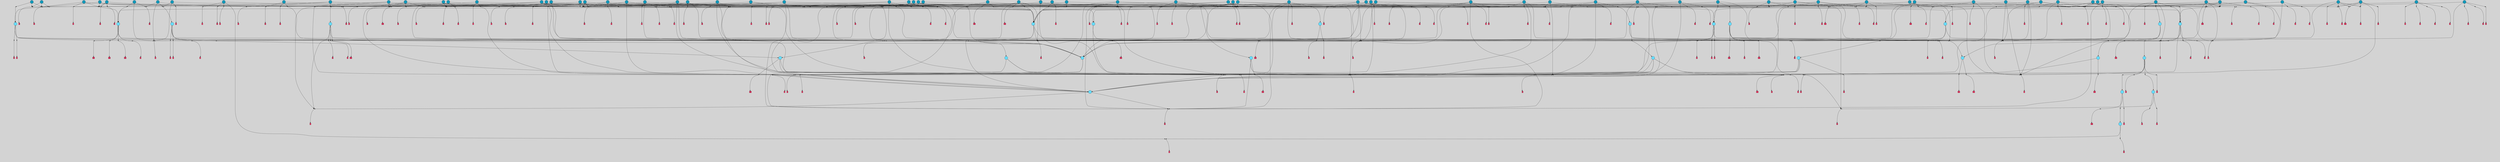 // File exported with GEGELATI v1.3.1
// On the 2024-04-08 17:48:11
// With the File::TPGGraphDotExporter
digraph{
	graph[pad = "0.212, 0.055" bgcolor = lightgray]
	node[shape=circle style = filled label = ""]
		T3 [fillcolor="#66ddff"]
		T7 [fillcolor="#66ddff"]
		T9 [fillcolor="#66ddff"]
		T11 [fillcolor="#66ddff"]
		T24 [fillcolor="#66ddff"]
		T27 [fillcolor="#66ddff"]
		T54 [fillcolor="#66ddff"]
		T59 [fillcolor="#66ddff"]
		T82 [fillcolor="#66ddff"]
		T95 [fillcolor="#66ddff"]
		T129 [fillcolor="#66ddff"]
		T159 [fillcolor="#66ddff"]
		T176 [fillcolor="#66ddff"]
		T212 [fillcolor="#1199bb"]
		T255 [fillcolor="#66ddff"]
		T267 [fillcolor="#66ddff"]
		T274 [fillcolor="#1199bb"]
		T300 [fillcolor="#66ddff"]
		T318 [fillcolor="#66ddff"]
		T319 [fillcolor="#66ddff"]
		T320 [fillcolor="#66ddff"]
		T321 [fillcolor="#66ddff"]
		T322 [fillcolor="#66ddff"]
		T323 [fillcolor="#66ddff"]
		T324 [fillcolor="#66ddff"]
		T339 [fillcolor="#1199bb"]
		T344 [fillcolor="#1199bb"]
		T359 [fillcolor="#1199bb"]
		T374 [fillcolor="#1199bb"]
		T378 [fillcolor="#1199bb"]
		T383 [fillcolor="#66ddff"]
		T390 [fillcolor="#1199bb"]
		T391 [fillcolor="#1199bb"]
		T395 [fillcolor="#1199bb"]
		T412 [fillcolor="#1199bb"]
		T419 [fillcolor="#1199bb"]
		T422 [fillcolor="#1199bb"]
		T423 [fillcolor="#1199bb"]
		T424 [fillcolor="#1199bb"]
		T426 [fillcolor="#1199bb"]
		T427 [fillcolor="#1199bb"]
		T429 [fillcolor="#1199bb"]
		T430 [fillcolor="#1199bb"]
		T431 [fillcolor="#1199bb"]
		T432 [fillcolor="#1199bb"]
		T433 [fillcolor="#66ddff"]
		T434 [fillcolor="#1199bb"]
		T435 [fillcolor="#1199bb"]
		T436 [fillcolor="#1199bb"]
		T437 [fillcolor="#1199bb"]
		T438 [fillcolor="#1199bb"]
		T439 [fillcolor="#1199bb"]
		T440 [fillcolor="#1199bb"]
		T441 [fillcolor="#1199bb"]
		T442 [fillcolor="#1199bb"]
		T443 [fillcolor="#1199bb"]
		T445 [fillcolor="#1199bb"]
		T447 [fillcolor="#1199bb"]
		T449 [fillcolor="#1199bb"]
		T450 [fillcolor="#1199bb"]
		T451 [fillcolor="#1199bb"]
		T459 [fillcolor="#1199bb"]
		T462 [fillcolor="#1199bb"]
		T468 [fillcolor="#1199bb"]
		T471 [fillcolor="#1199bb"]
		T474 [fillcolor="#1199bb"]
		T476 [fillcolor="#1199bb"]
		T478 [fillcolor="#1199bb"]
		T488 [fillcolor="#1199bb"]
		T490 [fillcolor="#1199bb"]
		T491 [fillcolor="#1199bb"]
		T493 [fillcolor="#1199bb"]
		T494 [fillcolor="#1199bb"]
		T495 [fillcolor="#1199bb"]
		T496 [fillcolor="#1199bb"]
		T497 [fillcolor="#1199bb"]
		T499 [fillcolor="#1199bb"]
		T501 [fillcolor="#1199bb"]
		T502 [fillcolor="#1199bb"]
		T503 [fillcolor="#1199bb"]
		T504 [fillcolor="#66ddff"]
		T505 [fillcolor="#1199bb"]
		T506 [fillcolor="#1199bb"]
		T509 [fillcolor="#1199bb"]
		T510 [fillcolor="#1199bb"]
		T511 [fillcolor="#1199bb"]
		T512 [fillcolor="#1199bb"]
		T513 [fillcolor="#1199bb"]
		T514 [fillcolor="#1199bb"]
		T516 [fillcolor="#1199bb"]
		T519 [fillcolor="#1199bb"]
		T526 [fillcolor="#1199bb"]
		T527 [fillcolor="#1199bb"]
		T529 [fillcolor="#1199bb"]
		T532 [fillcolor="#1199bb"]
		T533 [fillcolor="#1199bb"]
		T534 [fillcolor="#1199bb"]
		T535 [fillcolor="#1199bb"]
		T536 [fillcolor="#1199bb"]
		T537 [fillcolor="#1199bb"]
		T538 [fillcolor="#1199bb"]
		T539 [fillcolor="#1199bb"]
		T540 [fillcolor="#1199bb"]
		T541 [fillcolor="#1199bb"]
		T542 [fillcolor="#1199bb"]
		P4967 [fillcolor="#cccccc" shape=point] //6|
		I4967 [shape=box style=invis label="6|1&2|6#1|7&#92;n10|7&2|0#1|5&#92;n9|4&0|1#2|2&#92;n8|6&0|0#1|0&#92;n"]
		P4967 -> I4967[style=invis]
		A3867 [fillcolor="#ff3366" shape=box margin=0.03 width=0 height=0 label="3"]
		T3 -> P4967 -> A3867
		P4968 [fillcolor="#cccccc" shape=point] //3|
		I4968 [shape=box style=invis label="7|6&2|4#0|2&#92;n10|3&2|7#1|4&#92;n11|6&0|4#0|1&#92;n7|1&0|0#2|6&#92;n7|6&0|3#2|6&#92;n4|0&2|6#0|1&#92;n4|4&2|5#0|2&#92;n4|6&0|4#2|7&#92;n10|0&2|3#1|5&#92;n2|6&0|5#0|2&#92;n1|0&2|3#0|7&#92;n1|6&2|0#0|5&#92;n6|2&0|1#0|7&#92;n9|2&0|3#2|7&#92;n5|3&0|6#0|6&#92;n1|7&2|5#2|3&#92;n8|1&2|7#0|6&#92;n1|0&2|5#2|1&#92;n7|1&2|2#2|5&#92;n7|4&2|6#0|3&#92;n"]
		P4968 -> I4968[style=invis]
		A3868 [fillcolor="#ff3366" shape=box margin=0.03 width=0 height=0 label="4"]
		T3 -> P4968 -> A3868
		P4969 [fillcolor="#cccccc" shape=point] //-3|
		I4969 [shape=box style=invis label="1|6&2|7#0|7&#92;n10|2&0|7#1|3&#92;n9|6&2|7#2|2&#92;n5|3&0|7#0|7&#92;n1|6&2|3#0|0&#92;n2|3&2|3#2|2&#92;n5|1&2|6#0|6&#92;n"]
		P4969 -> I4969[style=invis]
		A3869 [fillcolor="#ff3366" shape=box margin=0.03 width=0 height=0 label="7"]
		T7 -> P4969 -> A3869
		P4970 [fillcolor="#cccccc" shape=point] //5|
		I4970 [shape=box style=invis label="0|5&2|3#0|1&#92;n0|6&2|1#2|4&#92;n6|2&2|6#0|7&#92;n7|4&0|3#0|1&#92;n5|4&0|7#1|6&#92;n9|1&0|5#2|2&#92;n6|3&2|3#1|7&#92;n11|7&2|4#1|6&#92;n2|5&0|1#0|0&#92;n4|7&0|0#0|2&#92;n6|2&0|6#0|0&#92;n2|1&2|6#2|4&#92;n10|0&2|0#1|0&#92;n6|6&2|4#0|6&#92;n"]
		P4970 -> I4970[style=invis]
		A3870 [fillcolor="#ff3366" shape=box margin=0.03 width=0 height=0 label="8"]
		T7 -> P4970 -> A3870
		P4971 [fillcolor="#cccccc" shape=point] //-6|
		I4971 [shape=box style=invis label="11|1&0|7#2|0&#92;n10|4&0|1#1|0&#92;n4|3&2|4#2|1&#92;n0|5&2|0#0|0&#92;n6|1&0|0#0|3&#92;n8|2&2|0#0|4&#92;n11|4&2|0#1|6&#92;n7|0&2|6#2|3&#92;n5|3&2|6#2|0&#92;n2|0&2|0#0|4&#92;n"]
		P4971 -> I4971[style=invis]
		A3871 [fillcolor="#ff3366" shape=box margin=0.03 width=0 height=0 label="9"]
		T9 -> P4971 -> A3871
		P4972 [fillcolor="#cccccc" shape=point] //2|
		I4972 [shape=box style=invis label="6|3&2|7#1|4&#92;n8|6&0|0#2|5&#92;n2|1&0|2#0|3&#92;n8|7&0|6#0|4&#92;n2|1&2|0#0|1&#92;n0|0&2|2#2|3&#92;n6|6&0|7#2|1&#92;n6|1&0|7#2|6&#92;n5|4&2|7#0|4&#92;n0|3&0|4#2|0&#92;n11|0&2|0#2|5&#92;n4|5&2|5#2|4&#92;n5|7&0|6#0|4&#92;n9|7&2|5#0|3&#92;n5|4&2|1#0|3&#92;n5|3&0|1#1|7&#92;n0|4&0|3#2|5&#92;n"]
		P4972 -> I4972[style=invis]
		A3872 [fillcolor="#ff3366" shape=box margin=0.03 width=0 height=0 label="10"]
		T9 -> P4972 -> A3872
		P4973 [fillcolor="#cccccc" shape=point] //6|
		I4973 [shape=box style=invis label="3|0&2|7#2|2&#92;n3|2&0|4#2|5&#92;n5|1&0|2#1|0&#92;n8|7&0|1#2|0&#92;n8|5&0|3#0|6&#92;n0|2&0|2#2|3&#92;n1|5&2|5#0|5&#92;n5|6&0|6#0|7&#92;n6|7&0|0#2|6&#92;n1|2&2|3#0|0&#92;n7|7&2|3#0|4&#92;n0|7&2|7#0|6&#92;n1|0&2|2#2|7&#92;n4|4&0|1#0|0&#92;n"]
		P4973 -> I4973[style=invis]
		A3873 [fillcolor="#ff3366" shape=box margin=0.03 width=0 height=0 label="11"]
		T11 -> P4973 -> A3873
		P4974 [fillcolor="#cccccc" shape=point] //-4|
		I4974 [shape=box style=invis label="4|1&0|4#2|6&#92;n1|2&2|2#2|0&#92;n1|2&2|0#0|6&#92;n8|4&2|3#2|5&#92;n5|5&2|1#1|0&#92;n"]
		P4974 -> I4974[style=invis]
		A3874 [fillcolor="#ff3366" shape=box margin=0.03 width=0 height=0 label="12"]
		T11 -> P4974 -> A3874
		P4975 [fillcolor="#cccccc" shape=point] //1|
		I4975 [shape=box style=invis label="5|1&0|6#2|7&#92;n2|4&0|4#2|2&#92;n0|6&0|5#0|4&#92;n10|6&2|5#1|6&#92;n9|3&0|1#1|7&#92;n10|3&2|2#1|0&#92;n5|0&0|0#2|1&#92;n11|3&2|3#1|5&#92;n10|3&0|1#1|0&#92;n2|4&0|1#0|1&#92;n0|2&0|3#2|4&#92;n9|2&2|1#2|5&#92;n11|7&2|6#2|6&#92;n"]
		P4975 -> I4975[style=invis]
		T24 -> P4975 -> T7
		P4976 [fillcolor="#cccccc" shape=point] //5|
		I4976 [shape=box style=invis label="3|0&2|0#0|1&#92;n3|0&0|7#0|1&#92;n5|3&0|2#2|6&#92;n4|4&2|4#2|6&#92;n11|2&0|7#1|6&#92;n2|7&2|2#2|5&#92;n9|3&2|6#2|7&#92;n7|7&0|0#0|4&#92;n6|1&2|4#2|3&#92;n5|4&2|0#1|6&#92;n1|3&0|7#0|4&#92;n"]
		P4976 -> I4976[style=invis]
		A3875 [fillcolor="#ff3366" shape=box margin=0.03 width=0 height=0 label="7"]
		T24 -> P4976 -> A3875
		P4977 [fillcolor="#cccccc" shape=point] //-2|
		I4977 [shape=box style=invis label="4|1&0|4#0|3&#92;n4|2&0|5#2|0&#92;n5|5&2|6#0|5&#92;n1|4&0|1#0|2&#92;n6|3&2|7#1|5&#92;n0|4&2|0#0|3&#92;n8|5&2|5#1|2&#92;n10|7&2|7#1|1&#92;n3|4&0|0#2|1&#92;n3|6&2|5#2|5&#92;n8|3&0|1#0|7&#92;n10|0&2|7#1|3&#92;n4|1&2|4#0|1&#92;n9|3&2|0#0|4&#92;n3|6&2|0#0|4&#92;n1|2&0|6#2|1&#92;n4|0&2|1#2|2&#92;n"]
		P4977 -> I4977[style=invis]
		A3876 [fillcolor="#ff3366" shape=box margin=0.03 width=0 height=0 label="14"]
		T24 -> P4977 -> A3876
		P4978 [fillcolor="#cccccc" shape=point] //2|
		I4978 [shape=box style=invis label="9|1&2|3#0|1&#92;n5|2&2|0#2|4&#92;n3|6&2|5#2|7&#92;n7|0&2|5#0|4&#92;n1|2&0|3#0|5&#92;n7|3&2|7#0|0&#92;n"]
		P4978 -> I4978[style=invis]
		A3877 [fillcolor="#ff3366" shape=box margin=0.03 width=0 height=0 label="2"]
		T27 -> P4978 -> A3877
		P4979 [fillcolor="#cccccc" shape=point] //-6|
		I4979 [shape=box style=invis label="7|5&0|4#0|4&#92;n11|0&2|5#2|1&#92;n"]
		P4979 -> I4979[style=invis]
		A3878 [fillcolor="#ff3366" shape=box margin=0.03 width=0 height=0 label="3"]
		T27 -> P4979 -> A3878
		T27 -> P4968
		P4980 [fillcolor="#cccccc" shape=point] //0|
		I4980 [shape=box style=invis label="2|5&0|1#0|6&#92;n6|1&2|2#2|7&#92;n8|0&0|3#1|4&#92;n4|3&2|5#2|4&#92;n8|1&2|4#0|0&#92;n6|6&0|1#2|6&#92;n11|7&2|4#2|5&#92;n6|2&2|4#0|2&#92;n8|5&2|4#2|4&#92;n2|1&2|1#2|2&#92;n2|7&2|5#2|6&#92;n9|7&0|5#0|4&#92;n1|2&0|5#2|6&#92;n4|2&2|3#2|7&#92;n3|3&2|1#0|2&#92;n"]
		P4980 -> I4980[style=invis]
		A3879 [fillcolor="#ff3366" shape=box margin=0.03 width=0 height=0 label="5"]
		T27 -> P4980 -> A3879
		P4981 [fillcolor="#cccccc" shape=point] //0|
		I4981 [shape=box style=invis label="4|0&0|3#2|7&#92;n10|2&0|3#1|7&#92;n3|5&0|2#0|3&#92;n4|5&0|0#2|1&#92;n10|7&2|0#1|2&#92;n5|3&2|3#1|6&#92;n9|5&2|0#0|4&#92;n5|4&2|7#0|2&#92;n10|3&2|7#1|4&#92;n7|2&0|1#2|6&#92;n8|6&0|5#0|5&#92;n8|7&2|3#0|5&#92;n2|6&2|4#0|0&#92;n"]
		P4981 -> I4981[style=invis]
		A3880 [fillcolor="#ff3366" shape=box margin=0.03 width=0 height=0 label="5"]
		T27 -> P4981 -> A3880
		P4982 [fillcolor="#cccccc" shape=point] //8|
		I4982 [shape=box style=invis label="9|0&0|1#2|0&#92;n10|1&2|5#1|4&#92;n8|2&2|6#0|4&#92;n2|4&2|5#2|3&#92;n4|2&2|2#0|2&#92;n7|5&0|2#0|0&#92;n8|2&2|1#1|3&#92;n8|7&0|7#2|1&#92;n1|1&0|0#0|7&#92;n5|6&2|5#1|0&#92;n6|6&2|5#0|0&#92;n11|4&0|3#2|6&#92;n4|2&2|4#0|7&#92;n5|6&0|1#2|0&#92;n11|3&0|2#0|7&#92;n"]
		P4982 -> I4982[style=invis]
		A3881 [fillcolor="#ff3366" shape=box margin=0.03 width=0 height=0 label="6"]
		T54 -> P4982 -> A3881
		T54 -> P4976
		P4983 [fillcolor="#cccccc" shape=point] //-10|
		I4983 [shape=box style=invis label="3|6&0|0#0|4&#92;n4|1&2|4#0|1&#92;n5|1&0|1#0|4&#92;n5|5&2|6#0|5&#92;n6|5&0|6#0|3&#92;n11|1&2|0#0|1&#92;n0|7&2|0#0|3&#92;n1|2&0|6#0|1&#92;n8|0&0|4#2|0&#92;n0|4&0|7#2|7&#92;n7|0&2|7#1|3&#92;n3|1&0|5#2|5&#92;n5|1&0|4#0|3&#92;n2|2&0|2#0|0&#92;n8|3&0|1#0|7&#92;n3|0&0|3#0|5&#92;n7|2&0|5#2|0&#92;n6|3&2|7#1|5&#92;n4|7&2|7#2|1&#92;n"]
		P4983 -> I4983[style=invis]
		A3882 [fillcolor="#ff3366" shape=box margin=0.03 width=0 height=0 label="14"]
		T54 -> P4983 -> A3882
		T54 -> P4970
		P4984 [fillcolor="#cccccc" shape=point] //8|
		I4984 [shape=box style=invis label="9|0&0|1#2|0&#92;n10|1&2|5#1|4&#92;n8|2&2|6#0|4&#92;n4|5&0|3#0|1&#92;n2|4&2|5#2|3&#92;n4|2&2|2#0|2&#92;n7|5&0|2#0|0&#92;n8|2&2|1#1|3&#92;n8|7&0|7#2|1&#92;n1|1&0|0#0|7&#92;n5|6&2|5#1|0&#92;n6|3&2|5#0|0&#92;n11|4&0|3#2|6&#92;n1|2&2|4#0|7&#92;n5|6&0|1#2|0&#92;n11|3&0|2#0|7&#92;n"]
		P4984 -> I4984[style=invis]
		A3883 [fillcolor="#ff3366" shape=box margin=0.03 width=0 height=0 label="6"]
		T59 -> P4984 -> A3883
		T59 -> P4976
		T59 -> P4971
		T59 -> P4976
		P4985 [fillcolor="#cccccc" shape=point] //6|
		I4985 [shape=box style=invis label="7|0&2|5#1|2&#92;n10|6&2|1#1|3&#92;n7|5&0|2#0|7&#92;n10|7&0|1#1|5&#92;n4|6&2|5#0|5&#92;n4|4&0|7#2|7&#92;n"]
		P4985 -> I4985[style=invis]
		A3884 [fillcolor="#ff3366" shape=box margin=0.03 width=0 height=0 label="7"]
		T82 -> P4985 -> A3884
		P4986 [fillcolor="#cccccc" shape=point] //6|
		I4986 [shape=box style=invis label="0|5&2|3#0|1&#92;n0|6&2|1#2|4&#92;n9|1&0|5#2|2&#92;n7|4&0|3#0|1&#92;n5|4&0|7#1|6&#92;n2|5&0|1#0|0&#92;n6|3&2|3#1|7&#92;n11|7&2|4#1|6&#92;n6|2&2|6#0|1&#92;n4|7&0|0#0|2&#92;n6|2&0|6#0|0&#92;n9|1&2|6#2|4&#92;n10|0&2|0#1|0&#92;n6|6&2|4#0|6&#92;n"]
		P4986 -> I4986[style=invis]
		A3885 [fillcolor="#ff3366" shape=box margin=0.03 width=0 height=0 label="8"]
		T82 -> P4986 -> A3885
		T82 -> P4971
		P4987 [fillcolor="#cccccc" shape=point] //4|
		I4987 [shape=box style=invis label="4|3&0|6#0|3&#92;n5|7&2|3#2|2&#92;n5|6&0|7#1|2&#92;n1|4&2|6#0|3&#92;n8|4&2|1#2|5&#92;n9|5&2|4#1|4&#92;n2|4&0|5#0|7&#92;n10|0&0|6#1|3&#92;n3|0&0|6#0|2&#92;n2|7&2|7#2|6&#92;n5|2&0|5#1|5&#92;n10|4&2|5#1|7&#92;n4|0&0|4#2|4&#92;n11|1&0|4#2|6&#92;n10|6&2|0#1|4&#92;n9|7&0|3#1|4&#92;n4|5&2|7#0|6&#92;n11|5&2|6#2|3&#92;n0|3&0|5#0|1&#92;n"]
		P4987 -> I4987[style=invis]
		A3886 [fillcolor="#ff3366" shape=box margin=0.03 width=0 height=0 label="13"]
		T95 -> P4987 -> A3886
		P4988 [fillcolor="#cccccc" shape=point] //8|
		I4988 [shape=box style=invis label="9|7&0|5#2|5&#92;n3|3&2|3#0|2&#92;n9|5&2|2#1|0&#92;n2|3&0|6#0|3&#92;n4|4&2|5#2|7&#92;n11|3&2|0#1|5&#92;n6|6&2|1#2|2&#92;n4|6&0|1#2|2&#92;n2|5&2|7#2|2&#92;n7|7&2|2#2|3&#92;n6|5&0|3#2|6&#92;n6|7&0|6#0|2&#92;n"]
		P4988 -> I4988[style=invis]
		A3887 [fillcolor="#ff3366" shape=box margin=0.03 width=0 height=0 label="14"]
		T95 -> P4988 -> A3887
		P4989 [fillcolor="#cccccc" shape=point] //2|
		I4989 [shape=box style=invis label="4|1&0|4#2|6&#92;n5|5&2|1#1|0&#92;n1|0&2|0#0|6&#92;n8|4&2|3#2|5&#92;n"]
		P4989 -> I4989[style=invis]
		T95 -> P4989 -> T11
		P4990 [fillcolor="#cccccc" shape=point] //-9|
		I4990 [shape=box style=invis label="2|0&2|0#2|1&#92;n4|4&2|4#2|6&#92;n9|1&0|3#1|7&#92;n5|3&0|2#2|6&#92;n2|7&2|2#2|5&#92;n5|4&2|0#1|6&#92;n3|0&0|7#0|1&#92;n1|3&0|7#0|4&#92;n11|6&2|2#0|7&#92;n7|7&0|0#0|4&#92;n11|0&0|7#1|6&#92;n9|3&2|6#2|7&#92;n"]
		P4990 -> I4990[style=invis]
		A3888 [fillcolor="#ff3366" shape=box margin=0.03 width=0 height=0 label="7"]
		T95 -> P4990 -> A3888
		P4991 [fillcolor="#cccccc" shape=point] //-8|
		I4991 [shape=box style=invis label="7|5&0|4#2|4&#92;n"]
		P4991 -> I4991[style=invis]
		A3889 [fillcolor="#ff3366" shape=box margin=0.03 width=0 height=0 label="3"]
		T95 -> P4991 -> A3889
		T129 -> P4982
		T129 -> P4976
		P4992 [fillcolor="#cccccc" shape=point] //10|
		I4992 [shape=box style=invis label="4|5&2|7#2|1&#92;n1|7&2|3#0|6&#92;n3|5&2|2#0|3&#92;n10|3&0|7#1|4&#92;n7|1&0|4#2|6&#92;n10|2&0|3#1|7&#92;n9|5&2|0#0|4&#92;n4|0&0|3#2|7&#92;n11|4&2|6#1|2&#92;n5|4&2|7#0|2&#92;n2|6&2|4#0|0&#92;n6|5&0|7#2|1&#92;n5|3&2|3#1|6&#92;n10|7&2|0#1|2&#92;n"]
		P4992 -> I4992[style=invis]
		A3890 [fillcolor="#ff3366" shape=box margin=0.03 width=0 height=0 label="5"]
		T129 -> P4992 -> A3890
		P4993 [fillcolor="#cccccc" shape=point] //5|
		I4993 [shape=box style=invis label="9|4&2|3#1|3&#92;n0|4&2|4#0|5&#92;n6|1&2|6#2|5&#92;n4|0&0|5#2|0&#92;n"]
		P4993 -> I4993[style=invis]
		A3891 [fillcolor="#ff3366" shape=box margin=0.03 width=0 height=0 label="7"]
		T129 -> P4993 -> A3891
		P4994 [fillcolor="#cccccc" shape=point] //6|
		I4994 [shape=box style=invis label="9|4&2|7#0|6&#92;n8|4&0|1#1|0&#92;n1|3&0|0#2|1&#92;n2|4&0|6#2|2&#92;n5|1&2|5#0|7&#92;n3|0&0|3#2|6&#92;n2|2&2|6#0|2&#92;n8|4&0|4#2|2&#92;n5|1&2|4#0|3&#92;n9|4&0|6#0|6&#92;n5|0&2|2#1|5&#92;n11|7&0|0#1|1&#92;n0|4&0|3#0|3&#92;n7|7&2|4#2|5&#92;n1|5&0|1#2|1&#92;n"]
		P4994 -> I4994[style=invis]
		A3892 [fillcolor="#ff3366" shape=box margin=0.03 width=0 height=0 label="1"]
		T129 -> P4994 -> A3892
		P4995 [fillcolor="#cccccc" shape=point] //7|
		I4995 [shape=box style=invis label="7|0&2|1#2|0&#92;n9|7&2|1#1|7&#92;n8|2&0|1#1|0&#92;n6|6&0|2#1|1&#92;n2|2&0|5#0|0&#92;n5|7&0|0#2|1&#92;n5|1&2|5#1|5&#92;n4|7&2|4#2|3&#92;n10|5&2|2#1|5&#92;n1|3&2|2#2|0&#92;n10|2&2|6#1|5&#92;n"]
		P4995 -> I4995[style=invis]
		A3893 [fillcolor="#ff3366" shape=box margin=0.03 width=0 height=0 label="1"]
		T159 -> P4995 -> A3893
		P4996 [fillcolor="#cccccc" shape=point] //7|
		I4996 [shape=box style=invis label="7|4&2|7#0|4&#92;n4|6&0|1#2|5&#92;n2|1&2|3#0|0&#92;n4|3&2|0#0|1&#92;n0|0&2|7#2|7&#92;n7|7&0|5#2|3&#92;n5|0&2|1#2|2&#92;n10|0&0|4#1|2&#92;n4|4&0|7#0|0&#92;n6|7&0|2#0|1&#92;n1|4&2|5#0|4&#92;n"]
		P4996 -> I4996[style=invis]
		A3894 [fillcolor="#ff3366" shape=box margin=0.03 width=0 height=0 label="0"]
		T159 -> P4996 -> A3894
		P4997 [fillcolor="#cccccc" shape=point] //5|
		I4997 [shape=box style=invis label="0|5&2|3#0|1&#92;n0|6&2|1#2|4&#92;n6|2&2|6#0|7&#92;n9|0&2|7#1|1&#92;n7|4&0|3#0|1&#92;n11|7&2|4#1|6&#92;n9|1&0|5#2|2&#92;n5|4&0|7#1|6&#92;n2|5&0|1#0|0&#92;n4|7&0|0#0|2&#92;n6|2&0|6#0|0&#92;n2|1&2|6#2|4&#92;n10|0&0|0#1|0&#92;n6|6&2|4#0|6&#92;n"]
		P4997 -> I4997[style=invis]
		T159 -> P4997 -> T129
		P4998 [fillcolor="#cccccc" shape=point] //3|
		I4998 [shape=box style=invis label="4|7&0|7#2|7&#92;n11|5&2|6#0|2&#92;n5|5&2|6#2|0&#92;n3|2&0|6#0|3&#92;n10|2&2|5#1|5&#92;n9|4&2|3#1|5&#92;n2|5&2|7#2|4&#92;n11|3&2|5#1|0&#92;n7|0&0|7#2|1&#92;n1|2&0|5#0|1&#92;n"]
		P4998 -> I4998[style=invis]
		A3895 [fillcolor="#ff3366" shape=box margin=0.03 width=0 height=0 label="5"]
		T176 -> P4998 -> A3895
		P4999 [fillcolor="#cccccc" shape=point] //2|
		I4999 [shape=box style=invis label="7|1&0|6#0|1&#92;n5|2&2|5#1|6&#92;n10|1&2|1#1|1&#92;n4|7&0|4#2|2&#92;n11|7&0|4#2|7&#92;n5|0&0|5#1|7&#92;n8|2&0|5#2|4&#92;n10|0&2|6#1|6&#92;n5|1&0|1#2|3&#92;n1|6&2|0#0|1&#92;n9|6&2|2#1|4&#92;n3|4&2|3#0|0&#92;n10|1&0|1#1|0&#92;n2|2&0|1#2|1&#92;n3|1&2|7#0|3&#92;n"]
		P4999 -> I4999[style=invis]
		A3896 [fillcolor="#ff3366" shape=box margin=0.03 width=0 height=0 label="10"]
		T176 -> P4999 -> A3896
		P5000 [fillcolor="#cccccc" shape=point] //-1|
		I5000 [shape=box style=invis label="1|7&2|1#0|6&#92;n8|1&2|3#0|5&#92;n10|6&2|7#1|0&#92;n1|7&2|5#0|2&#92;n0|3&0|3#2|2&#92;n3|5&0|1#0|0&#92;n3|5&0|2#0|3&#92;n1|5&2|0#0|4&#92;n5|7&2|2#2|5&#92;n4|0&2|3#0|3&#92;n"]
		P5000 -> I5000[style=invis]
		T176 -> P5000 -> T3
		P5001 [fillcolor="#cccccc" shape=point] //-3|
		I5001 [shape=box style=invis label="6|3&2|4#1|4&#92;n5|3&0|1#1|7&#92;n2|1&0|2#2|3&#92;n8|7&0|6#0|4&#92;n2|1&2|0#0|1&#92;n0|0&2|2#2|3&#92;n6|1&0|7#2|6&#92;n5|7&0|2#0|4&#92;n0|3&0|4#2|0&#92;n11|0&2|0#2|5&#92;n6|0&2|0#1|4&#92;n8|6&0|2#2|5&#92;n5|4&2|1#0|3&#92;n9|7&2|5#0|3&#92;n5|4&2|7#0|4&#92;n"]
		P5001 -> I5001[style=invis]
		A3897 [fillcolor="#ff3366" shape=box margin=0.03 width=0 height=0 label="10"]
		T176 -> P5001 -> A3897
		P5002 [fillcolor="#cccccc" shape=point] //4|
		I5002 [shape=box style=invis label="7|1&0|6#0|1&#92;n5|2&2|5#1|6&#92;n10|1&2|1#1|1&#92;n9|6&2|2#1|4&#92;n4|7&0|4#2|2&#92;n9|6&0|4#1|1&#92;n10|0&2|6#1|6&#92;n5|1&0|1#2|3&#92;n1|6&2|0#0|1&#92;n8|2&0|5#2|4&#92;n3|4&2|3#0|0&#92;n10|1&0|5#1|0&#92;n2|2&0|1#2|1&#92;n3|1&2|7#0|3&#92;n"]
		P5002 -> I5002[style=invis]
		A3898 [fillcolor="#ff3366" shape=box margin=0.03 width=0 height=0 label="10"]
		T176 -> P5002 -> A3898
		P5003 [fillcolor="#cccccc" shape=point] //6|
		I5003 [shape=box style=invis label="9|4&2|7#0|6&#92;n8|4&0|1#1|0&#92;n1|3&0|0#2|1&#92;n2|4&0|6#2|2&#92;n5|1&2|5#0|7&#92;n3|0&0|3#2|6&#92;n2|2&2|6#0|2&#92;n8|4&0|4#2|2&#92;n5|1&2|4#0|3&#92;n9|4&0|6#0|6&#92;n5|0&2|2#1|5&#92;n11|7&0|0#1|1&#92;n0|4&0|3#0|3&#92;n7|7&2|4#2|5&#92;n1|5&0|1#2|1&#92;n"]
		P5003 -> I5003[style=invis]
		A3899 [fillcolor="#ff3366" shape=box margin=0.03 width=0 height=0 label="1"]
		T212 -> P5003 -> A3899
		P5004 [fillcolor="#cccccc" shape=point] //5|
		I5004 [shape=box style=invis label="9|4&2|3#1|3&#92;n0|4&2|4#0|5&#92;n6|1&2|6#2|5&#92;n4|0&0|5#2|0&#92;n"]
		P5004 -> I5004[style=invis]
		A3900 [fillcolor="#ff3366" shape=box margin=0.03 width=0 height=0 label="7"]
		T212 -> P5004 -> A3900
		P5005 [fillcolor="#cccccc" shape=point] //5|
		I5005 [shape=box style=invis label="3|0&2|0#0|1&#92;n3|0&0|7#0|1&#92;n5|3&0|2#2|6&#92;n4|4&2|4#2|6&#92;n11|2&0|7#1|6&#92;n2|7&2|2#2|5&#92;n9|3&2|6#2|7&#92;n7|7&0|0#0|4&#92;n6|1&2|4#2|3&#92;n5|4&2|0#1|6&#92;n1|3&0|7#0|4&#92;n"]
		P5005 -> I5005[style=invis]
		A3901 [fillcolor="#ff3366" shape=box margin=0.03 width=0 height=0 label="7"]
		T212 -> P5005 -> A3901
		P5006 [fillcolor="#cccccc" shape=point] //8|
		I5006 [shape=box style=invis label="9|0&0|1#2|0&#92;n10|1&2|5#1|4&#92;n8|2&2|6#0|4&#92;n2|4&2|5#2|3&#92;n4|2&2|2#0|2&#92;n7|5&0|2#0|0&#92;n8|2&2|1#1|3&#92;n8|7&0|7#2|1&#92;n1|1&0|0#0|7&#92;n5|6&2|5#1|0&#92;n6|6&2|5#0|0&#92;n11|4&0|3#2|6&#92;n4|2&2|4#0|7&#92;n5|6&0|1#2|0&#92;n11|3&0|2#0|7&#92;n"]
		P5006 -> I5006[style=invis]
		A3902 [fillcolor="#ff3366" shape=box margin=0.03 width=0 height=0 label="6"]
		T212 -> P5006 -> A3902
		P5007 [fillcolor="#cccccc" shape=point] //10|
		I5007 [shape=box style=invis label="4|5&2|7#2|1&#92;n1|7&2|3#0|6&#92;n3|5&2|2#0|3&#92;n10|3&0|7#1|4&#92;n7|1&0|4#2|6&#92;n10|2&0|3#1|7&#92;n9|5&2|0#0|4&#92;n4|0&0|3#2|7&#92;n11|4&2|6#1|2&#92;n5|4&2|7#0|2&#92;n2|6&2|4#0|0&#92;n6|5&0|7#2|1&#92;n5|3&2|3#1|6&#92;n10|7&2|0#1|2&#92;n"]
		P5007 -> I5007[style=invis]
		A3903 [fillcolor="#ff3366" shape=box margin=0.03 width=0 height=0 label="5"]
		T212 -> P5007 -> A3903
		T255 -> P5000
		P5008 [fillcolor="#cccccc" shape=point] //-9|
		I5008 [shape=box style=invis label="7|1&0|0#2|6&#92;n1|6&0|4#2|7&#92;n7|6&2|4#0|2&#92;n10|7&2|1#1|3&#92;n7|6&0|3#2|6&#92;n4|0&2|2#2|1&#92;n1|0&0|5#2|3&#92;n6|1&2|6#1|1&#92;n7|4&2|6#1|0&#92;n9|5&0|1#0|2&#92;n9|2&0|3#0|7&#92;n6|0&2|7#0|6&#92;n10|5&2|3#1|5&#92;n10|0&2|7#1|4&#92;n1|0&2|3#0|7&#92;n5|2&0|6#0|6&#92;n2|6&0|1#0|2&#92;n7|4&2|5#0|3&#92;n3|6&2|4#0|5&#92;n1|6&2|0#0|5&#92;n"]
		P5008 -> I5008[style=invis]
		A3904 [fillcolor="#ff3366" shape=box margin=0.03 width=0 height=0 label="4"]
		T255 -> P5008 -> A3904
		P5009 [fillcolor="#cccccc" shape=point] //7|
		I5009 [shape=box style=invis label="9|6&2|6#1|3&#92;n9|7&2|0#1|7&#92;n3|0&2|0#0|0&#92;n1|6&0|0#0|4&#92;n7|4&0|3#0|1&#92;n"]
		P5009 -> I5009[style=invis]
		A3905 [fillcolor="#ff3366" shape=box margin=0.03 width=0 height=0 label="12"]
		T255 -> P5009 -> A3905
		P5010 [fillcolor="#cccccc" shape=point] //-9|
		I5010 [shape=box style=invis label="11|5&0|0#2|6&#92;n8|5&2|3#2|1&#92;n7|1&0|6#1|3&#92;n11|4&0|2#0|1&#92;n9|0&2|7#1|6&#92;n10|1&0|3#1|6&#92;n0|3&0|4#2|5&#92;n5|7&2|3#1|6&#92;n2|0&2|1#0|7&#92;n"]
		P5010 -> I5010[style=invis]
		A3906 [fillcolor="#ff3366" shape=box margin=0.03 width=0 height=0 label="2"]
		T255 -> P5010 -> A3906
		P5011 [fillcolor="#cccccc" shape=point] //-7|
		I5011 [shape=box style=invis label="9|1&2|7#2|1&#92;n7|0&2|0#2|7&#92;n2|3&2|3#2|2&#92;n8|5&2|1#0|3&#92;n5|5&0|7#0|1&#92;n1|6&2|7#0|7&#92;n10|2&0|7#1|3&#92;n6|4&2|2#2|4&#92;n0|6&2|5#0|2&#92;n"]
		P5011 -> I5011[style=invis]
		A3907 [fillcolor="#ff3366" shape=box margin=0.03 width=0 height=0 label="7"]
		T255 -> P5011 -> A3907
		P5012 [fillcolor="#cccccc" shape=point] //-9|
		I5012 [shape=box style=invis label="4|7&2|6#0|5&#92;n11|3&0|2#2|6&#92;n10|2&2|4#1|6&#92;n3|0&2|6#2|7&#92;n4|3&0|5#0|7&#92;n2|3&0|7#0|7&#92;n10|6&0|7#1|5&#92;n10|1&2|2#1|1&#92;n1|7&0|3#2|6&#92;n"]
		P5012 -> I5012[style=invis]
		A3908 [fillcolor="#ff3366" shape=box margin=0.03 width=0 height=0 label="4"]
		T267 -> P5012 -> A3908
		T267 -> P4976
		P5013 [fillcolor="#cccccc" shape=point] //-10|
		I5013 [shape=box style=invis label="4|2&2|0#2|4&#92;n7|3&2|7#0|0&#92;n11|5&2|2#0|2&#92;n9|6&2|3#0|1&#92;n0|0&2|2#0|5&#92;n2|3&2|1#2|0&#92;n"]
		P5013 -> I5013[style=invis]
		A3909 [fillcolor="#ff3366" shape=box margin=0.03 width=0 height=0 label="2"]
		T267 -> P5013 -> A3909
		P5014 [fillcolor="#cccccc" shape=point] //-2|
		I5014 [shape=box style=invis label="5|2&2|0#2|4&#92;n9|1&2|3#0|1&#92;n3|6&2|5#2|7&#92;n7|0&2|1#0|4&#92;n1|2&0|3#0|5&#92;n7|3&2|7#0|0&#92;n"]
		P5014 -> I5014[style=invis]
		A3910 [fillcolor="#ff3366" shape=box margin=0.03 width=0 height=0 label="2"]
		T267 -> P5014 -> A3910
		P5015 [fillcolor="#cccccc" shape=point] //-9|
		I5015 [shape=box style=invis label="4|1&0|4#2|6&#92;n11|0&2|0#0|6&#92;n8|4&2|3#2|5&#92;n6|0&0|3#0|1&#92;n"]
		P5015 -> I5015[style=invis]
		T267 -> P5015 -> T11
		T274 -> P5000
		P5016 [fillcolor="#cccccc" shape=point] //-2|
		I5016 [shape=box style=invis label="7|1&0|0#2|6&#92;n5|2&0|6#0|6&#92;n7|6&2|4#0|2&#92;n10|7&2|1#1|3&#92;n7|6&0|3#2|6&#92;n4|0&2|2#2|1&#92;n1|0&0|5#2|3&#92;n6|1&2|6#1|1&#92;n7|4&2|6#1|0&#92;n7|4&2|5#0|3&#92;n9|2&0|3#0|7&#92;n6|0&2|7#0|7&#92;n10|5&2|3#1|5&#92;n10|0&2|7#1|4&#92;n1|0&2|3#0|7&#92;n1|6&0|1#2|7&#92;n2|6&0|1#0|2&#92;n9|5&0|1#0|2&#92;n3|6&2|4#0|5&#92;n1|6&2|0#0|5&#92;n"]
		P5016 -> I5016[style=invis]
		A3911 [fillcolor="#ff3366" shape=box margin=0.03 width=0 height=0 label="4"]
		T274 -> P5016 -> A3911
		T274 -> P5011
		P5017 [fillcolor="#cccccc" shape=point] //9|
		I5017 [shape=box style=invis label="2|3&0|1#0|2&#92;n1|6&0|2#2|7&#92;n6|0&2|7#0|6&#92;n10|7&2|1#1|3&#92;n7|4&2|6#1|0&#92;n1|1&0|5#2|3&#92;n4|0&2|2#2|1&#92;n6|1&2|6#1|1&#92;n7|6&0|3#2|6&#92;n9|5&0|1#0|2&#92;n9|2&0|3#0|7&#92;n7|6&0|4#0|2&#92;n10|5&2|3#1|5&#92;n10|0&2|7#1|4&#92;n1|0&2|3#0|7&#92;n5|2&0|6#0|6&#92;n7|1&0|0#2|6&#92;n7|4&2|5#0|3&#92;n3|6&2|4#0|5&#92;n1|6&2|0#0|5&#92;n"]
		P5017 -> I5017[style=invis]
		A3912 [fillcolor="#ff3366" shape=box margin=0.03 width=0 height=0 label="4"]
		T274 -> P5017 -> A3912
		P5018 [fillcolor="#cccccc" shape=point] //-2|
		I5018 [shape=box style=invis label="8|4&2|1#2|5&#92;n4|1&2|7#2|1&#92;n5|7&2|3#2|2&#92;n10|4&2|5#1|7&#92;n10|0&2|6#1|3&#92;n4|5&2|7#0|6&#92;n9|5&2|4#0|4&#92;n2|4&0|5#0|7&#92;n11|1&2|4#2|6&#92;n1|4&2|6#0|3&#92;n2|7&2|7#2|6&#92;n3|0&0|6#0|2&#92;n4|0&0|4#2|4&#92;n4|4&2|6#0|7&#92;n10|6&2|0#1|4&#92;n9|7&0|3#1|4&#92;n5|6&0|7#1|2&#92;n11|5&2|6#0|3&#92;n0|3&0|5#0|1&#92;n"]
		P5018 -> I5018[style=invis]
		T274 -> P5018 -> T9
		P5019 [fillcolor="#cccccc" shape=point] //-2|
		I5019 [shape=box style=invis label="8|4&2|1#2|5&#92;n5|7&2|3#1|2&#92;n10|4&2|5#1|7&#92;n10|0&2|6#1|3&#92;n11|1&2|4#2|6&#92;n9|5&2|4#0|4&#92;n2|4&0|5#0|7&#92;n4|5&2|7#0|6&#92;n1|4&2|6#0|3&#92;n2|7&2|7#2|6&#92;n3|0&0|6#0|2&#92;n0|7&0|5#0|1&#92;n0|4&2|1#0|0&#92;n4|4&2|6#0|7&#92;n7|2&2|6#2|6&#92;n11|5&2|6#0|3&#92;n9|7&0|3#1|4&#92;n5|6&0|7#1|2&#92;n10|6&2|0#1|4&#92;n4|0&0|4#2|4&#92;n"]
		P5019 -> I5019[style=invis]
		T300 -> P5019 -> T59
		P5020 [fillcolor="#cccccc" shape=point] //10|
		I5020 [shape=box style=invis label="2|6&2|4#0|0&#92;n1|7&2|3#0|6&#92;n3|5&2|2#0|3&#92;n10|3&0|4#1|4&#92;n7|1&0|4#2|6&#92;n10|2&0|3#1|7&#92;n9|5&2|0#0|4&#92;n4|0&0|3#2|7&#92;n11|4&2|6#1|2&#92;n5|4&2|7#0|2&#92;n4|5&2|7#2|1&#92;n6|5&0|7#2|1&#92;n5|3&2|3#1|6&#92;n10|7&2|0#1|2&#92;n"]
		P5020 -> I5020[style=invis]
		A3913 [fillcolor="#ff3366" shape=box margin=0.03 width=0 height=0 label="5"]
		T300 -> P5020 -> A3913
		T300 -> P5012
		P5021 [fillcolor="#cccccc" shape=point] //-4|
		I5021 [shape=box style=invis label="4|1&0|4#2|6&#92;n1|2&2|2#2|0&#92;n1|2&2|0#0|6&#92;n8|4&2|3#2|5&#92;n5|5&2|1#1|0&#92;n"]
		P5021 -> I5021[style=invis]
		A3914 [fillcolor="#ff3366" shape=box margin=0.03 width=0 height=0 label="12"]
		T321 -> P5021 -> A3914
		P5022 [fillcolor="#cccccc" shape=point] //6|
		I5022 [shape=box style=invis label="3|0&2|7#2|2&#92;n3|2&0|4#2|5&#92;n5|1&0|2#1|0&#92;n8|7&0|1#2|0&#92;n8|5&0|3#0|6&#92;n0|2&0|2#2|3&#92;n1|5&2|5#0|5&#92;n5|6&0|6#0|7&#92;n6|7&0|0#2|6&#92;n1|2&2|3#0|0&#92;n7|7&2|3#0|4&#92;n0|7&2|7#0|6&#92;n1|0&2|2#2|7&#92;n4|4&0|1#0|0&#92;n"]
		P5022 -> I5022[style=invis]
		A3915 [fillcolor="#ff3366" shape=box margin=0.03 width=0 height=0 label="11"]
		T321 -> P5022 -> A3915
		P5023 [fillcolor="#cccccc" shape=point] //2|
		I5023 [shape=box style=invis label="4|1&0|4#2|6&#92;n5|5&2|1#1|0&#92;n1|0&2|0#0|6&#92;n8|4&2|3#2|5&#92;n"]
		P5023 -> I5023[style=invis]
		T323 -> P5023 -> T321
		P5024 [fillcolor="#cccccc" shape=point] //-3|
		I5024 [shape=box style=invis label="8|1&2|3#0|5&#92;n0|6&0|5#0|5&#92;n3|7&2|1#0|6&#92;n3|5&0|1#0|0&#92;n9|5&2|0#0|4&#92;n3|5&0|2#0|3&#92;n10|6&2|4#1|0&#92;n9|4&2|7#2|6&#92;n1|7&2|5#2|2&#92;n"]
		P5024 -> I5024[style=invis]
		A3916 [fillcolor="#ff3366" shape=box margin=0.03 width=0 height=0 label="5"]
		T318 -> P5024 -> A3916
		P5025 [fillcolor="#cccccc" shape=point] //0|
		I5025 [shape=box style=invis label="2|5&0|1#0|6&#92;n6|1&2|2#2|7&#92;n8|0&0|3#1|4&#92;n4|3&2|5#2|4&#92;n8|1&2|4#0|0&#92;n6|6&0|1#2|6&#92;n11|7&2|4#2|5&#92;n6|2&2|4#0|2&#92;n8|5&2|4#2|4&#92;n2|1&2|1#2|2&#92;n2|7&2|5#2|6&#92;n9|7&0|5#0|4&#92;n1|2&0|5#2|6&#92;n4|2&2|3#2|7&#92;n3|3&2|1#0|2&#92;n"]
		P5025 -> I5025[style=invis]
		A3917 [fillcolor="#ff3366" shape=box margin=0.03 width=0 height=0 label="5"]
		T318 -> P5025 -> A3917
		P5026 [fillcolor="#cccccc" shape=point] //-2|
		I5026 [shape=box style=invis label="11|7&2|0#1|7&#92;n4|3&0|1#2|5&#92;n0|4&2|4#2|7&#92;n1|6&0|0#0|4&#92;n4|0&0|0#0|5&#92;n0|6&2|3#2|0&#92;n9|6&2|5#1|3&#92;n0|7&2|1#2|5&#92;n4|4&0|5#0|1&#92;n10|4&0|0#1|0&#92;n"]
		P5026 -> I5026[style=invis]
		A3918 [fillcolor="#ff3366" shape=box margin=0.03 width=0 height=0 label="12"]
		T323 -> P5026 -> A3918
		P5027 [fillcolor="#cccccc" shape=point] //5|
		I5027 [shape=box style=invis label="8|1&2|6#0|6&#92;n3|0&0|7#0|1&#92;n11|3&0|2#2|6&#92;n4|4&2|4#2|6&#92;n11|2&0|7#1|6&#92;n2|7&2|2#2|5&#92;n7|7&0|0#0|4&#92;n6|1&2|4#2|3&#92;n5|4&2|0#1|6&#92;n3|0&2|0#0|1&#92;n1|3&0|7#0|4&#92;n"]
		P5027 -> I5027[style=invis]
		A3919 [fillcolor="#ff3366" shape=box margin=0.03 width=0 height=0 label="7"]
		T319 -> P5027 -> A3919
		P5028 [fillcolor="#cccccc" shape=point] //7|
		I5028 [shape=box style=invis label="7|0&2|1#2|0&#92;n9|7&2|1#1|7&#92;n8|2&0|1#1|0&#92;n6|6&0|2#1|1&#92;n2|2&0|5#0|0&#92;n5|7&0|0#2|1&#92;n5|1&2|5#1|5&#92;n4|7&2|4#2|3&#92;n10|5&2|2#1|5&#92;n1|3&2|2#2|0&#92;n10|2&2|6#1|5&#92;n"]
		P5028 -> I5028[style=invis]
		A3920 [fillcolor="#ff3366" shape=box margin=0.03 width=0 height=0 label="1"]
		T319 -> P5028 -> A3920
		P5029 [fillcolor="#cccccc" shape=point] //-2|
		I5029 [shape=box style=invis label="4|1&0|4#0|3&#92;n4|2&0|5#2|0&#92;n5|5&2|6#0|5&#92;n1|4&0|1#0|2&#92;n6|3&2|7#1|5&#92;n0|4&2|0#0|3&#92;n8|5&2|5#1|2&#92;n10|7&2|7#1|1&#92;n3|4&0|0#2|1&#92;n3|6&2|5#2|5&#92;n8|3&0|1#0|7&#92;n10|0&2|7#1|3&#92;n4|1&2|4#0|1&#92;n9|3&2|0#0|4&#92;n3|6&2|0#0|4&#92;n1|2&0|6#2|1&#92;n4|0&2|1#2|2&#92;n"]
		P5029 -> I5029[style=invis]
		A3921 [fillcolor="#ff3366" shape=box margin=0.03 width=0 height=0 label="14"]
		T320 -> P5029 -> A3921
		P5030 [fillcolor="#cccccc" shape=point] //-3|
		I5030 [shape=box style=invis label="3|7&0|0#0|2&#92;n11|5&0|1#1|1&#92;n4|1&0|6#2|6&#92;n4|0&0|1#0|5&#92;n"]
		P5030 -> I5030[style=invis]
		T319 -> P5030 -> T320
		P5031 [fillcolor="#cccccc" shape=point] //-3|
		I5031 [shape=box style=invis label="1|6&2|7#0|7&#92;n10|2&0|7#1|3&#92;n9|6&2|7#2|2&#92;n5|3&0|7#0|7&#92;n1|6&2|3#0|0&#92;n2|3&2|3#2|2&#92;n5|1&2|6#0|6&#92;n"]
		P5031 -> I5031[style=invis]
		A3922 [fillcolor="#ff3366" shape=box margin=0.03 width=0 height=0 label="7"]
		T322 -> P5031 -> A3922
		P5032 [fillcolor="#cccccc" shape=point] //-3|
		I5032 [shape=box style=invis label="7|2&2|4#0|2&#92;n4|1&2|6#0|1&#92;n11|6&0|4#0|1&#92;n7|1&0|0#2|6&#92;n6|2&0|1#0|7&#92;n10|3&2|7#1|4&#92;n3|5&2|3#0|1&#92;n4|4&2|5#0|2&#92;n4|6&0|4#2|7&#92;n2|5&0|5#0|2&#92;n10|0&2|3#1|4&#92;n0|1&2|7#0|6&#92;n7|6&0|3#2|6&#92;n1|3&0|6#2|0&#92;n5|3&0|6#0|6&#92;n1|4&2|5#2|3&#92;n1|6&2|0#0|5&#92;n9|2&0|3#2|7&#92;n7|1&2|2#2|5&#92;n"]
		P5032 -> I5032[style=invis]
		T323 -> P5032 -> T319
		P5033 [fillcolor="#cccccc" shape=point] //1|
		I5033 [shape=box style=invis label="5|1&0|6#2|7&#92;n2|4&0|4#2|2&#92;n0|6&0|5#0|4&#92;n10|6&2|5#1|6&#92;n9|3&0|1#1|7&#92;n10|3&2|2#1|0&#92;n5|0&0|0#2|1&#92;n11|3&2|3#1|5&#92;n10|3&0|1#1|0&#92;n2|4&0|1#0|1&#92;n0|2&0|3#2|4&#92;n9|2&2|1#2|5&#92;n11|7&2|6#2|6&#92;n"]
		P5033 -> I5033[style=invis]
		T320 -> P5033 -> T322
		P5034 [fillcolor="#cccccc" shape=point] //5|
		I5034 [shape=box style=invis label="0|5&2|3#0|1&#92;n0|6&2|1#2|4&#92;n6|2&2|6#0|7&#92;n7|4&0|3#0|1&#92;n5|4&0|7#1|6&#92;n9|1&0|5#2|2&#92;n6|3&2|3#1|7&#92;n11|7&2|4#1|6&#92;n2|5&0|1#0|0&#92;n4|7&0|0#0|2&#92;n6|2&0|6#0|0&#92;n2|1&2|6#2|4&#92;n10|0&2|0#1|0&#92;n6|6&2|4#0|6&#92;n"]
		P5034 -> I5034[style=invis]
		A3923 [fillcolor="#ff3366" shape=box margin=0.03 width=0 height=0 label="8"]
		T322 -> P5034 -> A3923
		P5035 [fillcolor="#cccccc" shape=point] //5|
		I5035 [shape=box style=invis label="3|0&2|0#0|1&#92;n3|0&0|7#0|1&#92;n5|3&0|2#2|6&#92;n4|4&2|4#2|6&#92;n11|2&0|7#1|6&#92;n2|7&2|2#2|5&#92;n9|3&2|6#2|7&#92;n7|7&0|0#0|4&#92;n6|1&2|4#2|3&#92;n5|4&2|0#1|6&#92;n1|3&0|7#0|4&#92;n"]
		P5035 -> I5035[style=invis]
		A3924 [fillcolor="#ff3366" shape=box margin=0.03 width=0 height=0 label="7"]
		T320 -> P5035 -> A3924
		P5036 [fillcolor="#cccccc" shape=point] //5|
		I5036 [shape=box style=invis label="10|4&2|6#1|2&#92;n8|4&0|1#1|0&#92;n0|4&2|6#0|0&#92;n8|4&2|5#2|1&#92;n7|5&2|5#1|0&#92;n3|6&0|6#2|2&#92;n1|7&0|7#0|5&#92;n2|0&0|7#2|4&#92;n9|4&2|6#2|7&#92;n2|6&2|2#0|0&#92;n11|7&2|7#0|7&#92;n5|5&0|0#0|1&#92;n10|1&0|0#1|0&#92;n7|3&0|1#2|5&#92;n9|2&2|7#1|5&#92;n9|0&2|5#1|2&#92;n1|6&2|4#2|2&#92;n3|3&2|2#0|7&#92;n1|6&2|0#0|0&#92;n6|4&2|6#1|0&#92;n"]
		P5036 -> I5036[style=invis]
		A3925 [fillcolor="#ff3366" shape=box margin=0.03 width=0 height=0 label="1"]
		T319 -> P5036 -> A3925
		P5037 [fillcolor="#cccccc" shape=point] //7|
		I5037 [shape=box style=invis label="6|1&2|6#2|7&#92;n7|0&2|4#2|3&#92;n3|3&0|7#0|6&#92;n5|4&0|2#2|4&#92;n8|5&2|6#2|7&#92;n0|0&2|3#0|3&#92;n5|4&2|4#2|6&#92;n"]
		P5037 -> I5037[style=invis]
		T319 -> P5037 -> T318
		P5038 [fillcolor="#cccccc" shape=point] //7|
		I5038 [shape=box style=invis label="0|2&2|4#2|6&#92;n5|3&0|6#0|1&#92;n4|7&2|6#0|5&#92;n7|6&0|7#0|5&#92;n10|7&2|2#1|1&#92;n"]
		P5038 -> I5038[style=invis]
		A3926 [fillcolor="#ff3366" shape=box margin=0.03 width=0 height=0 label="4"]
		T318 -> P5038 -> A3926
		P5039 [fillcolor="#cccccc" shape=point] //7|
		I5039 [shape=box style=invis label="10|5&0|0#1|2&#92;n1|0&2|4#0|5&#92;n8|2&0|2#0|6&#92;n2|2&0|6#0|1&#92;n"]
		P5039 -> I5039[style=invis]
		T324 -> P5039 -> T7
		P5040 [fillcolor="#cccccc" shape=point] //8|
		I5040 [shape=box style=invis label="8|1&2|3#2|5&#92;n10|4&2|5#1|5&#92;n10|7&0|4#1|6&#92;n7|0&0|7#2|1&#92;n2|6&2|7#2|4&#92;n11|3&2|4#1|0&#92;n5|3&2|6#2|0&#92;n9|4&2|3#1|5&#92;n"]
		P5040 -> I5040[style=invis]
		A3927 [fillcolor="#ff3366" shape=box margin=0.03 width=0 height=0 label="5"]
		T324 -> P5040 -> A3927
		T324 -> P5000
		P5041 [fillcolor="#cccccc" shape=point] //9|
		I5041 [shape=box style=invis label="11|0&2|0#1|1&#92;n3|6&0|6#0|0&#92;n1|4&0|0#2|4&#92;n7|5&2|2#1|3&#92;n11|7&2|6#1|7&#92;n5|2&0|6#1|5&#92;n9|5&0|6#0|3&#92;n2|2&2|7#0|5&#92;n9|3&2|2#2|0&#92;n11|0&2|7#0|1&#92;n1|1&2|0#0|1&#92;n6|6&0|6#1|2&#92;n9|7&0|1#0|3&#92;n2|0&2|4#2|5&#92;n2|4&2|2#0|0&#92;n6|1&2|1#1|7&#92;n10|7&2|5#1|6&#92;n11|5&2|7#2|4&#92;n"]
		P5041 -> I5041[style=invis]
		A3928 [fillcolor="#ff3366" shape=box margin=0.03 width=0 height=0 label="1"]
		T324 -> P5041 -> A3928
		P5042 [fillcolor="#cccccc" shape=point] //-6|
		I5042 [shape=box style=invis label="8|2&2|0#0|4&#92;n10|4&0|1#1|0&#92;n4|3&2|4#2|1&#92;n0|5&2|0#0|0&#92;n11|1&0|7#2|0&#92;n11|4&2|0#1|6&#92;n7|0&0|6#2|3&#92;n7|4&0|2#2|4&#92;n5|3&2|6#2|0&#92;n2|0&2|0#0|4&#92;n"]
		P5042 -> I5042[style=invis]
		T324 -> P5042 -> T82
		P5043 [fillcolor="#cccccc" shape=point] //8|
		I5043 [shape=box style=invis label="2|7&0|2#2|6&#92;n2|0&2|0#0|5&#92;n2|7&0|4#0|4&#92;n0|0&2|6#0|0&#92;n"]
		P5043 -> I5043[style=invis]
		A3929 [fillcolor="#ff3366" shape=box margin=0.03 width=0 height=0 label="2"]
		T339 -> P5043 -> A3929
		P5044 [fillcolor="#cccccc" shape=point] //-2|
		I5044 [shape=box style=invis label="0|4&2|0#0|3&#92;n4|2&0|5#2|0&#92;n5|5&2|6#0|5&#92;n1|4&0|1#0|2&#92;n6|3&2|7#1|5&#92;n4|1&0|4#0|3&#92;n8|5&2|5#1|2&#92;n10|7&2|7#1|1&#92;n3|4&0|0#2|1&#92;n3|6&2|5#2|5&#92;n8|3&0|1#0|7&#92;n10|0&2|7#1|3&#92;n4|1&2|4#0|1&#92;n9|3&2|0#0|4&#92;n3|6&2|0#0|4&#92;n1|2&0|6#2|1&#92;n4|2&2|1#2|2&#92;n"]
		P5044 -> I5044[style=invis]
		A3930 [fillcolor="#ff3366" shape=box margin=0.03 width=0 height=0 label="14"]
		T339 -> P5044 -> A3930
		P5045 [fillcolor="#cccccc" shape=point] //5|
		I5045 [shape=box style=invis label="3|0&2|0#2|1&#92;n3|0&0|7#0|1&#92;n5|3&0|2#2|6&#92;n4|4&2|4#2|6&#92;n5|4&2|0#1|6&#92;n2|7&2|2#2|5&#92;n1|3&0|7#0|4&#92;n11|6&2|2#0|7&#92;n7|7&0|0#0|4&#92;n6|1&2|4#2|3&#92;n11|0&0|7#1|6&#92;n9|3&2|6#2|7&#92;n"]
		P5045 -> I5045[style=invis]
		A3931 [fillcolor="#ff3366" shape=box margin=0.03 width=0 height=0 label="7"]
		T339 -> P5045 -> A3931
		T339 -> P5009
		P5046 [fillcolor="#cccccc" shape=point] //-4|
		I5046 [shape=box style=invis label="6|0&2|3#2|7&#92;n3|3&0|4#0|2&#92;n"]
		P5046 -> I5046[style=invis]
		A3932 [fillcolor="#ff3366" shape=box margin=0.03 width=0 height=0 label="2"]
		T339 -> P5046 -> A3932
		P5047 [fillcolor="#cccccc" shape=point] //-2|
		I5047 [shape=box style=invis label="2|5&0|2#0|2&#92;n0|0&2|5#2|5&#92;n7|3&2|2#2|3&#92;n3|5&2|1#2|5&#92;n9|4&2|0#2|5&#92;n7|2&2|0#1|4&#92;n5|4&0|5#2|4&#92;n7|3&2|1#2|5&#92;n5|1&0|4#0|6&#92;n1|7&2|4#0|1&#92;n11|6&0|0#0|1&#92;n9|0&0|1#2|5&#92;n4|4&2|5#0|2&#92;n8|1&2|7#2|0&#92;n4|5&0|2#0|1&#92;n"]
		P5047 -> I5047[style=invis]
		A3933 [fillcolor="#ff3366" shape=box margin=0.03 width=0 height=0 label="4"]
		T344 -> P5047 -> A3933
		P5048 [fillcolor="#cccccc" shape=point] //-2|
		I5048 [shape=box style=invis label="2|4&0|3#2|2&#92;n11|7&2|3#2|6&#92;n3|4&2|7#0|1&#92;n7|1&2|0#0|0&#92;n10|3&0|5#1|5&#92;n10|2&0|7#1|7&#92;n0|2&0|3#2|6&#92;n9|3&0|7#2|1&#92;n4|1&0|5#2|4&#92;n8|5&2|3#2|0&#92;n10|7&0|4#1|7&#92;n0|1&2|4#0|3&#92;n11|7&2|7#2|3&#92;n3|3&0|2#2|7&#92;n8|0&0|4#0|1&#92;n6|4&2|5#2|3&#92;n7|6&0|4#1|6&#92;n7|3&2|0#0|6&#92;n"]
		P5048 -> I5048[style=invis]
		A3934 [fillcolor="#ff3366" shape=box margin=0.03 width=0 height=0 label="4"]
		T344 -> P5048 -> A3934
		P5049 [fillcolor="#cccccc" shape=point] //-2|
		I5049 [shape=box style=invis label="6|4&2|6#1|7&#92;n4|6&0|1#2|5&#92;n1|4&2|5#0|4&#92;n4|3&2|0#0|1&#92;n0|0&2|7#2|7&#92;n7|7&0|5#2|3&#92;n2|2&2|1#2|6&#92;n7|4&2|7#0|7&#92;n5|0&2|1#0|2&#92;n10|0&0|4#1|2&#92;n4|4&0|7#0|0&#92;n6|7&0|2#0|1&#92;n2|1&2|3#0|0&#92;n"]
		P5049 -> I5049[style=invis]
		T344 -> P5049 -> T255
		P5050 [fillcolor="#cccccc" shape=point] //9|
		I5050 [shape=box style=invis label="7|5&2|6#2|2&#92;n1|7&0|1#2|3&#92;n2|0&2|0#2|4&#92;n6|4&0|4#1|6&#92;n10|3&2|4#1|6&#92;n"]
		P5050 -> I5050[style=invis]
		T359 -> P5050 -> T300
		P5051 [fillcolor="#cccccc" shape=point] //5|
		I5051 [shape=box style=invis label="8|2&2|2#0|5&#92;n9|7&2|0#2|4&#92;n10|5&2|6#1|3&#92;n5|0&0|7#1|5&#92;n4|1&0|4#0|3&#92;n2|6&0|1#2|6&#92;n4|7&2|4#0|3&#92;n2|2&0|3#2|0&#92;n6|2&2|2#2|1&#92;n7|6&2|5#0|7&#92;n1|0&2|1#0|5&#92;n"]
		P5051 -> I5051[style=invis]
		T359 -> P5051 -> T54
		T359 -> P4995
		T359 -> P5027
		P5052 [fillcolor="#cccccc" shape=point] //8|
		I5052 [shape=box style=invis label="5|5&2|0#2|4&#92;n9|1&2|3#0|1&#92;n7|3&2|7#0|0&#92;n7|0&0|1#0|0&#92;n11|5&2|7#1|5&#92;n3|6&2|5#2|7&#92;n1|2&0|3#2|5&#92;n"]
		P5052 -> I5052[style=invis]
		A3935 [fillcolor="#ff3366" shape=box margin=0.03 width=0 height=0 label="2"]
		T374 -> P5052 -> A3935
		P5053 [fillcolor="#cccccc" shape=point] //8|
		I5053 [shape=box style=invis label="5|4&2|5#1|3&#92;n1|0&0|5#0|4&#92;n10|4&2|6#1|7&#92;n1|1&0|7#0|5&#92;n2|7&2|4#2|0&#92;n11|3&0|0#2|3&#92;n1|3&0|2#0|6&#92;n6|4&2|4#1|0&#92;n11|5&2|5#0|3&#92;n8|4&2|5#2|1&#92;n5|0&0|0#0|1&#92;n0|1&0|7#2|4&#92;n5|1&2|5#2|1&#92;n3|6&2|4#0|0&#92;n7|2&2|5#1|0&#92;n3|6&0|6#2|6&#92;n7|4&0|3#1|4&#92;n1|4&2|2#0|5&#92;n4|3&2|6#0|2&#92;n"]
		P5053 -> I5053[style=invis]
		T374 -> P5053 -> T324
		T374 -> P4968
		P5054 [fillcolor="#cccccc" shape=point] //7|
		I5054 [shape=box style=invis label="7|4&2|7#0|4&#92;n4|6&0|1#2|5&#92;n2|1&2|3#0|0&#92;n4|3&2|0#0|1&#92;n0|0&2|7#2|7&#92;n7|7&0|5#2|3&#92;n5|0&2|1#2|2&#92;n10|0&0|4#1|2&#92;n4|4&0|7#0|0&#92;n6|7&0|2#0|1&#92;n1|4&2|5#0|4&#92;n"]
		P5054 -> I5054[style=invis]
		A3936 [fillcolor="#ff3366" shape=box margin=0.03 width=0 height=0 label="0"]
		T374 -> P5054 -> A3936
		T374 -> P5012
		P5055 [fillcolor="#cccccc" shape=point] //7|
		I5055 [shape=box style=invis label="3|3&2|7#0|4&#92;n4|3&2|6#0|3&#92;n8|4&0|6#1|2&#92;n5|6&2|3#0|4&#92;n0|7&2|1#0|5&#92;n8|7&2|2#2|5&#92;n9|1&0|0#1|0&#92;n10|1&2|1#1|4&#92;n10|5&0|6#1|7&#92;n5|2&2|3#0|4&#92;n2|0&2|6#2|7&#92;n1|7&0|1#0|7&#92;n"]
		P5055 -> I5055[style=invis]
		A3937 [fillcolor="#ff3366" shape=box margin=0.03 width=0 height=0 label="2"]
		T378 -> P5055 -> A3937
		P5056 [fillcolor="#cccccc" shape=point] //-5|
		I5056 [shape=box style=invis label="2|1&0|3#2|3&#92;n6|2&0|5#2|5&#92;n6|7&2|6#2|6&#92;n9|3&0|1#1|7&#92;n1|4&2|1#0|4&#92;n5|0&2|1#2|0&#92;n2|4&0|1#0|1&#92;n2|0&2|7#2|0&#92;n8|0&2|0#0|1&#92;n0|5&0|7#0|4&#92;n3|6&0|1#2|4&#92;n11|3&0|7#1|6&#92;n3|7&0|5#0|1&#92;n"]
		P5056 -> I5056[style=invis]
		T378 -> P5056 -> T7
		T378 -> P5000
		P5057 [fillcolor="#cccccc" shape=point] //-5|
		I5057 [shape=box style=invis label="2|2&0|6#2|0&#92;n6|7&2|1#2|6&#92;n4|6&0|1#2|5&#92;n3|0&2|2#2|7&#92;n7|1&0|6#1|3&#92;n3|5&0|0#0|2&#92;n3|2&2|1#0|2&#92;n4|6&0|5#2|4&#92;n11|1&2|4#0|5&#92;n2|6&0|1#0|6&#92;n4|1&2|4#0|0&#92;n4|4&0|5#2|0&#92;n1|2&0|1#2|3&#92;n9|7&0|5#0|4&#92;n7|1&2|2#2|2&#92;n"]
		P5057 -> I5057[style=invis]
		A3938 [fillcolor="#ff3366" shape=box margin=0.03 width=0 height=0 label="5"]
		T378 -> P5057 -> A3938
		P5058 [fillcolor="#cccccc" shape=point] //-4|
		I5058 [shape=box style=invis label="1|1&0|6#2|6&#92;n10|2&2|6#1|4&#92;n8|0&2|2#2|2&#92;n"]
		P5058 -> I5058[style=invis]
		A3939 [fillcolor="#ff3366" shape=box margin=0.03 width=0 height=0 label="9"]
		T378 -> P5058 -> A3939
		P5059 [fillcolor="#cccccc" shape=point] //-8|
		I5059 [shape=box style=invis label="0|4&0|3#2|5&#92;n2|1&0|2#2|3&#92;n8|7&0|6#0|4&#92;n0|4&2|4#0|1&#92;n9|4&2|5#0|3&#92;n0|0&2|7#2|3&#92;n4|5&2|5#2|4&#92;n5|7&0|6#0|4&#92;n5|4&2|7#0|4&#92;n0|3&0|4#2|0&#92;n6|3&2|2#1|4&#92;n11|7&2|0#2|5&#92;n6|1&0|7#2|5&#92;n5|3&0|1#1|7&#92;n2|0&2|0#0|1&#92;n6|6&0|7#2|1&#92;n"]
		P5059 -> I5059[style=invis]
		A3940 [fillcolor="#ff3366" shape=box margin=0.03 width=0 height=0 label="10"]
		T383 -> P5059 -> A3940
		P5060 [fillcolor="#cccccc" shape=point] //5|
		I5060 [shape=box style=invis label="1|6&2|7#0|7&#92;n9|2&2|7#2|2&#92;n10|2&0|7#1|3&#92;n5|3&0|7#0|7&#92;n7|0&2|7#2|2&#92;n1|6&2|3#0|0&#92;n2|3&2|3#2|2&#92;n"]
		P5060 -> I5060[style=invis]
		A3941 [fillcolor="#ff3366" shape=box margin=0.03 width=0 height=0 label="7"]
		T383 -> P5060 -> A3941
		T383 -> P4969
		P5061 [fillcolor="#cccccc" shape=point] //-1|
		I5061 [shape=box style=invis label="3|4&0|1#0|2&#92;n8|7&2|6#0|1&#92;n4|7&2|4#2|4&#92;n3|2&2|3#2|4&#92;n8|4&2|1#1|2&#92;n7|4&0|2#0|2&#92;n6|0&2|0#1|6&#92;n3|3&0|7#0|6&#92;n0|5&0|3#0|3&#92;n"]
		P5061 -> I5061[style=invis]
		A3942 [fillcolor="#ff3366" shape=box margin=0.03 width=0 height=0 label="5"]
		T383 -> P5061 -> A3942
		P5062 [fillcolor="#cccccc" shape=point] //-3|
		I5062 [shape=box style=invis label="5|6&0|1#2|0&#92;n8|7&0|7#2|1&#92;n2|7&0|0#0|4&#92;n10|1&2|0#1|5&#92;n5|7&2|2#0|6&#92;n4|2&2|2#0|2&#92;n9|7&2|6#0|7&#92;n8|6&2|1#1|3&#92;n1|6&0|1#2|4&#92;n0|6&2|3#0|4&#92;n9|0&0|1#2|0&#92;n5|5&2|5#1|4&#92;n8|2&2|6#0|7&#92;n7|5&0|2#0|0&#92;n1|1&0|0#2|7&#92;n10|1&2|5#1|4&#92;n11|1&0|5#2|6&#92;n6|0&2|5#0|0&#92;n10|0&2|1#1|3&#92;n"]
		P5062 -> I5062[style=invis]
		A3943 [fillcolor="#ff3366" shape=box margin=0.03 width=0 height=0 label="6"]
		T383 -> P5062 -> A3943
		P5063 [fillcolor="#cccccc" shape=point] //9|
		I5063 [shape=box style=invis label="5|4&2|6#1|3&#92;n1|0&0|5#0|4&#92;n10|4&2|6#1|7&#92;n6|4&2|4#1|0&#92;n2|7&2|4#2|0&#92;n11|3&0|0#2|3&#92;n1|3&0|2#0|6&#92;n1|1&0|7#0|5&#92;n10|5&0|7#1|0&#92;n11|5&2|5#0|3&#92;n8|4&2|5#2|1&#92;n5|0&0|0#0|1&#92;n0|1&0|7#2|4&#92;n5|1&2|5#2|1&#92;n3|6&2|4#0|0&#92;n7|2&2|5#1|0&#92;n3|6&0|6#2|6&#92;n7|4&0|3#1|4&#92;n1|4&2|2#0|5&#92;n4|3&2|6#0|2&#92;n"]
		P5063 -> I5063[style=invis]
		T390 -> P5063 -> T324
		P5064 [fillcolor="#cccccc" shape=point] //9|
		I5064 [shape=box style=invis label="2|3&0|1#0|2&#92;n1|6&0|2#2|7&#92;n6|0&2|7#0|6&#92;n10|7&2|1#1|0&#92;n7|4&2|6#1|0&#92;n1|1&0|5#2|3&#92;n4|0&2|2#2|1&#92;n10|0&2|7#1|4&#92;n9|5&0|1#0|2&#92;n9|2&0|3#0|7&#92;n7|6&0|4#0|2&#92;n10|5&2|3#1|5&#92;n6|1&2|6#1|1&#92;n1|0&2|3#0|7&#92;n5|2&0|6#0|6&#92;n7|1&0|0#2|6&#92;n7|4&2|5#0|3&#92;n3|6&2|4#0|5&#92;n9|7&2|3#2|6&#92;n1|6&2|0#0|5&#92;n"]
		P5064 -> I5064[style=invis]
		A3944 [fillcolor="#ff3366" shape=box margin=0.03 width=0 height=0 label="4"]
		T390 -> P5064 -> A3944
		T390 -> P4970
		P5065 [fillcolor="#cccccc" shape=point] //-3|
		I5065 [shape=box style=invis label="8|0&0|0#0|1&#92;n9|3&0|1#1|7&#92;n2|4&0|1#0|1&#92;n5|1&0|6#2|7&#92;n6|3&0|5#0|2&#92;n11|3&0|7#1|6&#92;n11|6&2|5#1|6&#92;n0|6&0|7#0|4&#92;n5|0&2|3#0|5&#92;n4|7&2|6#2|6&#92;n8|1&2|6#1|5&#92;n"]
		P5065 -> I5065[style=invis]
		T390 -> P5065 -> T7
		P5066 [fillcolor="#cccccc" shape=point] //7|
		I5066 [shape=box style=invis label="11|7&2|2#2|6&#92;n7|4&0|3#0|1&#92;n5|3&0|7#1|6&#92;n0|5&2|3#0|1&#92;n4|7&0|0#0|2&#92;n6|2&0|6#0|0&#92;n11|7&2|4#1|6&#92;n9|1&0|5#2|2&#92;n7|5&0|7#1|4&#92;n3|6&0|7#2|1&#92;n6|2&2|6#0|7&#92;n8|1&2|6#2|4&#92;n6|6&2|0#0|6&#92;n10|0&2|0#1|0&#92;n"]
		P5066 -> I5066[style=invis]
		A3945 [fillcolor="#ff3366" shape=box margin=0.03 width=0 height=0 label="8"]
		T390 -> P5066 -> A3945
		T391 -> P5055
		T391 -> P4990
		P5067 [fillcolor="#cccccc" shape=point] //-10|
		I5067 [shape=box style=invis label="6|0&0|6#1|4&#92;n0|3&0|0#2|1&#92;n7|7&0|0#0|4&#92;n1|3&0|3#2|4&#92;n9|1&0|3#1|7&#92;n2|4&2|4#2|6&#92;n1|5&2|3#0|4&#92;n4|2&2|1#0|1&#92;n"]
		P5067 -> I5067[style=invis]
		T391 -> P5067 -> T267
		T391 -> P5050
		T395 -> P5063
		P5068 [fillcolor="#cccccc" shape=point] //-4|
		I5068 [shape=box style=invis label="2|3&0|1#0|2&#92;n1|6&0|2#2|7&#92;n4|0&2|2#2|1&#92;n10|7&2|1#1|0&#92;n7|4&2|6#1|0&#92;n1|1&0|5#2|3&#92;n6|0&2|7#0|6&#92;n10|0&2|7#1|4&#92;n9|5&0|1#0|2&#92;n9|2&0|3#0|7&#92;n7|6&0|4#0|2&#92;n10|5&2|3#1|5&#92;n6|1&2|6#1|1&#92;n1|0&2|3#0|7&#92;n5|2&0|6#0|6&#92;n7|1&0|0#2|6&#92;n7|4&2|5#0|3&#92;n0|6&2|4#0|5&#92;n9|7&2|3#2|6&#92;n"]
		P5068 -> I5068[style=invis]
		A3946 [fillcolor="#ff3366" shape=box margin=0.03 width=0 height=0 label="4"]
		T395 -> P5068 -> A3946
		T395 -> P5065
		T395 -> P5066
		P5069 [fillcolor="#cccccc" shape=point] //6|
		I5069 [shape=box style=invis label="10|4&2|6#1|2&#92;n8|4&0|1#1|0&#92;n0|4&2|6#0|0&#92;n8|4&2|5#2|1&#92;n7|5&2|5#1|0&#92;n3|6&0|6#2|2&#92;n1|7&0|7#0|5&#92;n2|0&0|7#2|4&#92;n2|6&2|2#0|0&#92;n0|7&2|7#0|7&#92;n11|6&0|4#2|2&#92;n5|5&0|0#0|1&#92;n10|1&0|0#1|0&#92;n7|3&0|1#2|5&#92;n9|2&2|7#1|5&#92;n9|4&2|6#2|7&#92;n1|6&2|4#2|2&#92;n3|3&2|2#0|7&#92;n1|6&2|0#0|0&#92;n6|4&2|6#1|0&#92;n"]
		P5069 -> I5069[style=invis]
		A3947 [fillcolor="#ff3366" shape=box margin=0.03 width=0 height=0 label="1"]
		T395 -> P5069 -> A3947
		P5070 [fillcolor="#cccccc" shape=point] //5|
		I5070 [shape=box style=invis label="1|7&0|4#0|4&#92;n6|3&2|6#0|3&#92;n8|1&2|0#1|6&#92;n1|7&0|4#0|1&#92;n4|1&2|4#0|3&#92;n1|7&0|2#2|1&#92;n7|3&2|7#0|0&#92;n10|1&2|4#1|1&#92;n10|6&0|7#1|6&#92;n4|1&0|7#0|7&#92;n5|2&2|7#1|2&#92;n9|0&2|0#2|1&#92;n1|5&2|7#2|6&#92;n"]
		P5070 -> I5070[style=invis]
		T412 -> P5070 -> T176
		T412 -> P5053
		P5071 [fillcolor="#cccccc" shape=point] //7|
		I5071 [shape=box style=invis label="7|4&2|7#0|4&#92;n4|6&0|1#2|5&#92;n1|4&2|5#0|4&#92;n4|3&2|0#0|1&#92;n10|2&2|5#1|2&#92;n0|0&2|7#2|7&#92;n5|0&2|1#2|2&#92;n10|7&0|4#1|2&#92;n4|4&0|7#0|0&#92;n6|7&0|2#0|1&#92;n2|1&2|3#0|0&#92;n"]
		P5071 -> I5071[style=invis]
		A3948 [fillcolor="#ff3366" shape=box margin=0.03 width=0 height=0 label="0"]
		T412 -> P5071 -> A3948
		T412 -> P5048
		T419 -> P4995
		P5072 [fillcolor="#cccccc" shape=point] //-2|
		I5072 [shape=box style=invis label="1|0&0|3#0|3&#92;n2|7&0|4#0|4&#92;n11|6&2|1#1|4&#92;n6|1&2|5#0|0&#92;n2|0&2|0#0|6&#92;n1|3&2|1#0|4&#92;n"]
		P5072 -> I5072[style=invis]
		A3949 [fillcolor="#ff3366" shape=box margin=0.03 width=0 height=0 label="2"]
		T419 -> P5072 -> A3949
		T419 -> P5063
		T419 -> P5038
		P5073 [fillcolor="#cccccc" shape=point] //-8|
		I5073 [shape=box style=invis label="1|7&2|3#2|6&#92;n4|7&0|5#0|4&#92;n2|2&0|1#0|1&#92;n6|5&2|0#2|3&#92;n3|2&0|7#0|7&#92;n11|7&2|2#2|7&#92;n6|6&0|3#2|5&#92;n5|5&2|4#2|0&#92;n2|7&2|0#2|7&#92;n2|1&2|3#0|6&#92;n9|5&0|3#2|4&#92;n9|0&2|0#2|1&#92;n8|2&0|0#1|6&#92;n3|1&2|1#0|3&#92;n"]
		P5073 -> I5073[style=invis]
		T419 -> P5073 -> T27
		T422 -> P5050
		P5074 [fillcolor="#cccccc" shape=point] //-10|
		I5074 [shape=box style=invis label="3|6&0|0#0|4&#92;n4|7&2|7#2|1&#92;n5|1&0|1#0|4&#92;n5|5&2|6#0|5&#92;n6|5&0|6#0|3&#92;n0|5&2|6#2|7&#92;n11|1&0|0#0|1&#92;n0|7&2|0#0|3&#92;n5|1&0|4#0|3&#92;n3|0&0|3#2|5&#92;n0|4&0|7#2|7&#92;n8|0&2|4#2|0&#92;n2|2&0|2#0|0&#92;n8|3&0|4#0|7&#92;n1|2&0|6#0|1&#92;n4|7&2|4#0|1&#92;n7|2&0|5#2|0&#92;n6|3&2|7#1|5&#92;n5|4&2|5#1|6&#92;n2|4&2|3#2|7&#92;n"]
		P5074 -> I5074[style=invis]
		A3950 [fillcolor="#ff3366" shape=box margin=0.03 width=0 height=0 label="14"]
		T422 -> P5074 -> A3950
		T422 -> P4996
		T422 -> P5000
		P5075 [fillcolor="#cccccc" shape=point] //6|
		I5075 [shape=box style=invis label="10|1&2|2#1|4&#92;n2|3&2|2#2|5&#92;n6|4&2|4#0|3&#92;n4|4&2|4#2|6&#92;n8|0&0|2#2|1&#92;n7|2&0|4#1|3&#92;n7|7&0|0#0|4&#92;n3|1&2|0#0|1&#92;n6|4&2|0#1|6&#92;n5|0&0|7#0|4&#92;n"]
		P5075 -> I5075[style=invis]
		A3951 [fillcolor="#ff3366" shape=box margin=0.03 width=0 height=0 label="7"]
		T422 -> P5075 -> A3951
		T423 -> P5053
		P5076 [fillcolor="#cccccc" shape=point] //7|
		I5076 [shape=box style=invis label="9|7&2|1#2|5&#92;n5|4&2|7#0|2&#92;n5|3&2|3#1|6&#92;n10|3&2|7#1|4&#92;n8|7&2|3#0|5&#92;n10|5&0|6#1|7&#92;n0|2&0|1#2|6&#92;n8|6&0|5#0|5&#92;n4|4&0|1#0|3&#92;n6|7&0|1#2|7&#92;n10|7&2|0#1|2&#92;n4|0&0|3#2|7&#92;n2|6&2|4#0|0&#92;n"]
		P5076 -> I5076[style=invis]
		A3952 [fillcolor="#ff3366" shape=box margin=0.03 width=0 height=0 label="5"]
		T423 -> P5076 -> A3952
		P5077 [fillcolor="#cccccc" shape=point] //6|
		I5077 [shape=box style=invis label="4|6&2|1#2|5&#92;n5|0&2|5#1|7&#92;n2|1&2|3#0|0&#92;n4|4&0|7#0|0&#92;n10|0&0|4#1|2&#92;n0|0&2|7#2|7&#92;n7|7&0|5#2|3&#92;n3|3&0|6#0|3&#92;n6|7&0|2#0|1&#92;n1|1&2|4#0|4&#92;n5|0&2|1#2|2&#92;n6|0&2|5#0|3&#92;n1|4&2|5#0|4&#92;n"]
		P5077 -> I5077[style=invis]
		T423 -> P5077 -> T3
		P5078 [fillcolor="#cccccc" shape=point] //-4|
		I5078 [shape=box style=invis label="0|0&2|3#2|1&#92;n9|7&2|4#1|7&#92;n11|7&2|4#1|6&#92;n1|6&2|5#0|7&#92;n10|0&0|0#1|0&#92;n3|7&2|7#2|6&#92;n9|7&0|0#0|2&#92;n9|5&2|5#2|2&#92;n6|2&2|6#0|7&#92;n1|7&0|2#0|3&#92;n5|2&2|2#0|0&#92;n7|0&0|7#2|1&#92;n8|1&2|6#2|4&#92;n0|7&2|3#0|1&#92;n8|2&0|0#1|7&#92;n5|7&0|0#0|6&#92;n6|2&0|3#0|2&#92;n11|7&2|2#2|6&#92;n5|6&2|5#2|2&#92;n"]
		P5078 -> I5078[style=invis]
		A3953 [fillcolor="#ff3366" shape=box margin=0.03 width=0 height=0 label="8"]
		T423 -> P5078 -> A3953
		P5079 [fillcolor="#cccccc" shape=point] //-5|
		I5079 [shape=box style=invis label="10|6&2|5#1|6&#92;n9|3&0|1#1|7&#92;n2|4&0|1#0|1&#92;n11|3&0|7#1|6&#92;n5|1&0|6#2|7&#92;n8|0&0|0#0|1&#92;n0|6&0|7#0|4&#92;n6|7&2|6#2|6&#92;n11|0&2|3#0|5&#92;n"]
		P5079 -> I5079[style=invis]
		T424 -> P5079 -> T7
		T424 -> P5040
		T424 -> P5041
		P5080 [fillcolor="#cccccc" shape=point] //7|
		I5080 [shape=box style=invis label="10|4&2|6#1|2&#92;n8|4&0|1#1|0&#92;n7|5&2|5#1|0&#92;n1|4&2|5#2|1&#92;n1|3&2|0#0|0&#92;n5|5&0|0#0|1&#92;n2|1&0|7#2|4&#92;n3|0&0|3#0|4&#92;n0|7&2|7#0|7&#92;n11|6&2|4#2|2&#92;n3|6&0|6#2|0&#92;n7|3&0|1#2|5&#92;n10|1&0|0#1|0&#92;n1|6&2|4#2|2&#92;n6|3&2|2#0|7&#92;n0|4&2|2#0|0&#92;n6|4&2|6#1|0&#92;n"]
		P5080 -> I5080[style=invis]
		A3954 [fillcolor="#ff3366" shape=box margin=0.03 width=0 height=0 label="1"]
		T424 -> P5080 -> A3954
		T424 -> P5061
		T426 -> P5053
		P5081 [fillcolor="#cccccc" shape=point] //8|
		I5081 [shape=box style=invis label="4|3&0|7#2|6&#92;n10|3&2|7#1|7&#92;n4|1&0|6#0|7&#92;n0|3&0|0#2|0&#92;n8|0&0|7#2|5&#92;n1|1&2|7#2|5&#92;n6|1&2|4#1|3&#92;n7|1&2|0#2|0&#92;n6|6&2|2#2|0&#92;n10|4&2|1#1|5&#92;n6|0&2|2#1|1&#92;n11|1&0|1#2|1&#92;n7|4&2|7#2|7&#92;n4|1&2|3#2|1&#92;n"]
		P5081 -> I5081[style=invis]
		A3955 [fillcolor="#ff3366" shape=box margin=0.03 width=0 height=0 label="1"]
		T426 -> P5081 -> A3955
		P5082 [fillcolor="#cccccc" shape=point] //2|
		I5082 [shape=box style=invis label="1|3&0|4#0|5&#92;n1|4&0|5#0|1&#92;n10|1&0|5#1|3&#92;n7|0&0|4#1|3&#92;n1|7&2|5#2|3&#92;n0|5&0|1#2|2&#92;n10|6&2|7#1|4&#92;n2|7&0|0#0|0&#92;n10|6&0|5#1|1&#92;n"]
		P5082 -> I5082[style=invis]
		T426 -> P5082 -> T3
		P5083 [fillcolor="#cccccc" shape=point] //7|
		I5083 [shape=box style=invis label="1|2&0|4#0|3&#92;n7|0&0|6#2|1&#92;n7|3&0|0#0|4&#92;n8|7&2|5#0|2&#92;n"]
		P5083 -> I5083[style=invis]
		A3956 [fillcolor="#ff3366" shape=box margin=0.03 width=0 height=0 label="7"]
		T426 -> P5083 -> A3956
		T426 -> P4976
		P5084 [fillcolor="#cccccc" shape=point] //2|
		I5084 [shape=box style=invis label="9|1&2|3#0|1&#92;n3|6&2|5#2|7&#92;n1|2&0|3#0|5&#92;n7|0&2|5#1|4&#92;n7|3&2|7#0|0&#92;n7|6&2|5#0|7&#92;n"]
		P5084 -> I5084[style=invis]
		A3957 [fillcolor="#ff3366" shape=box margin=0.03 width=0 height=0 label="2"]
		T427 -> P5084 -> A3957
		P5085 [fillcolor="#cccccc" shape=point] //10|
		I5085 [shape=box style=invis label="11|5&2|7#0|3&#92;n2|7&2|2#2|5&#92;n9|1&0|3#2|7&#92;n4|4&2|4#2|6&#92;n2|0&2|0#2|1&#92;n4|2&0|6#0|5&#92;n5|3&0|2#2|6&#92;n5|2&2|1#1|6&#92;n9|3&2|6#2|7&#92;n3|0&0|7#0|1&#92;n1|3&0|3#0|4&#92;n11|6&2|2#0|7&#92;n7|7&0|0#0|4&#92;n11|2&0|7#1|6&#92;n6|1&2|7#1|2&#92;n"]
		P5085 -> I5085[style=invis]
		T427 -> P5085 -> T267
		P5086 [fillcolor="#cccccc" shape=point] //-3|
		I5086 [shape=box style=invis label="1|0&2|4#2|0&#92;n8|3&2|4#2|6&#92;n"]
		P5086 -> I5086[style=invis]
		T427 -> P5086 -> T323
		T427 -> P5012
		T427 -> P4981
		T429 -> P5050
		T429 -> P4995
		T429 -> P5027
		T429 -> P5004
		P5087 [fillcolor="#cccccc" shape=point] //0|
		I5087 [shape=box style=invis label="7|2&0|4#1|4&#92;n5|3&0|7#0|4&#92;n7|7&0|0#0|4&#92;n2|3&2|6#2|5&#92;n1|0&2|7#0|5&#92;n9|6&0|0#2|2&#92;n3|3&2|0#0|1&#92;n4|4&2|4#0|6&#92;n9|3&2|6#1|7&#92;n6|4&2|4#1|3&#92;n6|4&2|0#1|6&#92;n8|1&2|7#2|6&#92;n6|0&0|6#2|0&#92;n"]
		P5087 -> I5087[style=invis]
		A3958 [fillcolor="#ff3366" shape=box margin=0.03 width=0 height=0 label="7"]
		T429 -> P5087 -> A3958
		T430 -> P5050
		P5088 [fillcolor="#cccccc" shape=point] //3|
		I5088 [shape=box style=invis label="6|1&2|4#2|0&#92;n1|3&0|0#0|4&#92;n3|0&0|7#0|1&#92;n4|4&2|4#2|7&#92;n7|0&2|3#2|0&#92;n7|7&0|0#0|4&#92;n11|2&0|7#1|6&#92;n0|4&0|7#2|7&#92;n3|0&2|0#0|1&#92;n2|7&2|0#2|5&#92;n"]
		P5088 -> I5088[style=invis]
		A3959 [fillcolor="#ff3366" shape=box margin=0.03 width=0 height=0 label="7"]
		T430 -> P5088 -> A3959
		T430 -> P5012
		P5089 [fillcolor="#cccccc" shape=point] //-3|
		I5089 [shape=box style=invis label="2|6&0|0#0|7&#92;n9|6&2|0#0|6&#92;n3|0&0|5#0|1&#92;n5|5&0|4#0|3&#92;n6|1&2|4#2|3&#92;n2|7&2|2#2|5&#92;n5|3&0|2#2|6&#92;n7|7&0|0#0|4&#92;n5|4&2|0#1|6&#92;n9|3&2|6#2|7&#92;n1|3&0|7#0|4&#92;n"]
		P5089 -> I5089[style=invis]
		A3960 [fillcolor="#ff3366" shape=box margin=0.03 width=0 height=0 label="7"]
		T430 -> P5089 -> A3960
		T431 -> P5041
		P5090 [fillcolor="#cccccc" shape=point] //3|
		I5090 [shape=box style=invis label="5|6&2|4#0|2&#92;n10|3&2|7#1|4&#92;n1|6&2|0#0|5&#92;n7|6&0|3#2|6&#92;n7|1&0|0#2|6&#92;n4|0&2|6#0|1&#92;n0|4&2|5#0|2&#92;n4|6&0|4#2|7&#92;n10|0&2|3#1|5&#92;n11|3&0|0#2|5&#92;n2|6&0|5#0|2&#92;n1|0&2|3#0|7&#92;n11|6&0|4#0|1&#92;n6|2&0|1#0|7&#92;n9|2&0|3#2|7&#92;n5|3&0|6#0|6&#92;n1|7&2|5#2|3&#92;n8|1&2|7#0|6&#92;n7|1&2|2#2|5&#92;n7|4&2|6#0|3&#92;n"]
		P5090 -> I5090[style=invis]
		A3961 [fillcolor="#ff3366" shape=box margin=0.03 width=0 height=0 label="4"]
		T431 -> P5090 -> A3961
		P5091 [fillcolor="#cccccc" shape=point] //10|
		I5091 [shape=box style=invis label="9|6&0|1#2|4&#92;n8|6&2|5#2|3&#92;n2|6&2|7#2|1&#92;n7|4&2|5#2|0&#92;n2|4&2|4#0|1&#92;n10|5&0|2#1|6&#92;n8|0&2|7#1|1&#92;n"]
		P5091 -> I5091[style=invis]
		T431 -> P5091 -> T24
		P5092 [fillcolor="#cccccc" shape=point] //5|
		I5092 [shape=box style=invis label="2|5&0|1#0|6&#92;n4|2&2|3#2|7&#92;n3|2&2|4#2|5&#92;n9|4&2|7#2|0&#92;n6|4&0|2#1|4&#92;n8|0&2|4#0|2&#92;n4|3&2|5#2|4&#92;n3|3&2|1#2|7&#92;n6|1&2|1#2|7&#92;n8|5&0|4#2|4&#92;n6|7&0|3#0|3&#92;n3|3&2|1#0|2&#92;n2|7&2|5#0|6&#92;n1|2&0|5#0|6&#92;n6|6&0|1#2|6&#92;n8|0&0|3#1|4&#92;n"]
		P5092 -> I5092[style=invis]
		A3962 [fillcolor="#ff3366" shape=box margin=0.03 width=0 height=0 label="5"]
		T431 -> P5092 -> A3962
		T431 -> P5018
		T432 -> P5000
		P5093 [fillcolor="#cccccc" shape=point] //-4|
		I5093 [shape=box style=invis label="0|6&2|7#2|4&#92;n4|4&0|4#2|6&#92;n3|0&0|7#0|1&#92;n5|3&0|2#2|6&#92;n1|3&0|7#0|1&#92;n5|4&2|0#1|6&#92;n10|5&0|6#1|5&#92;n2|5&2|1#2|2&#92;n6|1&2|4#2|3&#92;n3|0&2|2#0|1&#92;n11|2&0|5#1|6&#92;n9|3&2|6#2|7&#92;n7|7&0|0#0|4&#92;n8|1&0|1#1|5&#92;n"]
		P5093 -> I5093[style=invis]
		A3963 [fillcolor="#ff3366" shape=box margin=0.03 width=0 height=0 label="7"]
		T432 -> P5093 -> A3963
		P5094 [fillcolor="#cccccc" shape=point] //-9|
		I5094 [shape=box style=invis label="0|6&2|1#2|4&#92;n3|3&2|3#2|7&#92;n5|5&0|7#1|6&#92;n7|4&0|3#0|1&#92;n9|1&0|5#2|2&#92;n6|2&2|6#0|7&#92;n11|7&2|4#1|6&#92;n2|5&0|1#0|0&#92;n4|7&0|0#0|2&#92;n2|1&2|6#2|4&#92;n10|0&2|0#1|0&#92;n6|6&2|4#0|6&#92;n"]
		P5094 -> I5094[style=invis]
		A3964 [fillcolor="#ff3366" shape=box margin=0.03 width=0 height=0 label="8"]
		T432 -> P5094 -> A3964
		P5095 [fillcolor="#cccccc" shape=point] //-1|
		I5095 [shape=box style=invis label="1|7&2|1#0|6&#92;n1|7&2|5#0|2&#92;n10|6&2|7#1|0&#92;n8|1&2|3#0|5&#92;n0|3&0|3#2|2&#92;n3|5&0|1#0|0&#92;n3|5&0|2#0|3&#92;n0|4&2|6#2|4&#92;n1|5&2|0#0|4&#92;n5|7&2|2#2|5&#92;n4|0&0|3#0|3&#92;n"]
		P5095 -> I5095[style=invis]
		T432 -> P5095 -> T3
		T432 -> P4970
		P5096 [fillcolor="#cccccc" shape=point] //-7|
		I5096 [shape=box style=invis label="11|4&2|1#1|7&#92;n1|4&0|0#2|4&#92;n3|6&0|2#0|0&#92;n4|5&2|2#2|2&#92;n1|1&2|6#0|1&#92;n2|2&2|7#0|6&#92;n2|4&2|2#0|0&#92;n0|2&2|2#0|3&#92;n9|3&2|2#2|0&#92;n11|0&2|7#0|1&#92;n1|6&0|7#2|7&#92;n2|0&2|4#2|5&#92;n11|0&2|0#1|5&#92;n4|3&0|5#0|5&#92;n6|0&2|5#1|1&#92;n3|7&2|6#0|4&#92;n9|5&0|6#0|3&#92;n"]
		P5096 -> I5096[style=invis]
		A3965 [fillcolor="#ff3366" shape=box margin=0.03 width=0 height=0 label="1"]
		T433 -> P5096 -> A3965
		P5097 [fillcolor="#cccccc" shape=point] //-3|
		I5097 [shape=box style=invis label="11|7&2|2#1|7&#92;n0|4&2|4#0|5&#92;n9|0&2|2#1|3&#92;n"]
		P5097 -> I5097[style=invis]
		A3966 [fillcolor="#ff3366" shape=box margin=0.03 width=0 height=0 label="7"]
		T433 -> P5097 -> A3966
		P5098 [fillcolor="#cccccc" shape=point] //-5|
		I5098 [shape=box style=invis label="2|0&2|3#2|4&#92;n0|0&2|6#2|3&#92;n9|4&2|4#0|1&#92;n8|4&0|4#0|0&#92;n2|6&2|7#2|1&#92;n9|1&2|4#0|1&#92;n4|5&2|2#0|1&#92;n10|2&0|2#1|6&#92;n7|4&2|5#2|4&#92;n"]
		P5098 -> I5098[style=invis]
		T433 -> P5098 -> T24
		T433 -> P5041
		P5099 [fillcolor="#cccccc" shape=point] //2|
		I5099 [shape=box style=invis label="3|6&0|4#2|7&#92;n2|0&2|5#0|6&#92;n5|1&2|5#0|7&#92;n2|1&0|4#0|3&#92;n8|4&0|1#1|0&#92;n10|7&0|7#1|3&#92;n11|3&0|7#1|1&#92;n3|6&2|2#0|5&#92;n9|2&2|2#2|2&#92;n1|5&0|1#2|7&#92;n3|0&2|0#0|4&#92;n11|1&0|0#2|0&#92;n6|6&0|0#2|2&#92;n0|6&0|1#0|2&#92;n2|2&2|3#0|2&#92;n"]
		P5099 -> I5099[style=invis]
		A3967 [fillcolor="#ff3366" shape=box margin=0.03 width=0 height=0 label="1"]
		T433 -> P5099 -> A3967
		T434 -> P5053
		P5100 [fillcolor="#cccccc" shape=point] //6|
		I5100 [shape=box style=invis label="4|3&2|0#0|1&#92;n4|6&0|1#2|5&#92;n7|2&2|5#1|2&#92;n7|4&2|7#0|4&#92;n5|1&2|4#1|1&#92;n1|4&2|5#0|4&#92;n0|0&0|7#2|7&#92;n10|7&0|4#1|2&#92;n4|4&0|7#0|0&#92;n6|7&0|2#0|1&#92;n2|1&0|3#0|0&#92;n"]
		P5100 -> I5100[style=invis]
		A3968 [fillcolor="#ff3366" shape=box margin=0.03 width=0 height=0 label="0"]
		T434 -> P5100 -> A3968
		T434 -> P5041
		T435 -> P5053
		T435 -> P4968
		P5101 [fillcolor="#cccccc" shape=point] //-9|
		I5101 [shape=box style=invis label="4|6&0|1#2|3&#92;n10|0&0|4#1|2&#92;n4|4&0|7#0|0&#92;n4|3&2|0#0|1&#92;n0|7&2|7#2|7&#92;n5|0&2|1#2|2&#92;n7|4&2|1#0|4&#92;n2|0&2|3#0|0&#92;n1|4&2|1#0|4&#92;n1|4&0|3#0|6&#92;n7|6&2|6#2|4&#92;n"]
		P5101 -> I5101[style=invis]
		A3969 [fillcolor="#ff3366" shape=box margin=0.03 width=0 height=0 label="0"]
		T435 -> P5101 -> A3969
		T435 -> P5081
		P5102 [fillcolor="#cccccc" shape=point] //-6|
		I5102 [shape=box style=invis label="11|1&0|7#2|0&#92;n10|4&0|1#1|0&#92;n4|3&2|4#2|1&#92;n0|5&2|0#0|0&#92;n8|2&2|0#0|4&#92;n6|1&0|0#0|3&#92;n11|4&2|0#1|6&#92;n4|2&0|4#2|7&#92;n7|0&2|6#2|3&#92;n5|3&2|6#2|0&#92;n10|0&2|0#1|4&#92;n"]
		P5102 -> I5102[style=invis]
		A3970 [fillcolor="#ff3366" shape=box margin=0.03 width=0 height=0 label="9"]
		T435 -> P5102 -> A3970
		P5103 [fillcolor="#cccccc" shape=point] //7|
		I5103 [shape=box style=invis label="7|4&2|1#2|0&#92;n4|1&2|4#2|3&#92;n5|0&2|0#2|2&#92;n6|1&2|4#2|6&#92;n"]
		P5103 -> I5103[style=invis]
		A3971 [fillcolor="#ff3366" shape=box margin=0.03 width=0 height=0 label="9"]
		T436 -> P5103 -> A3971
		P5104 [fillcolor="#cccccc" shape=point] //2|
		I5104 [shape=box style=invis label="3|0&2|0#0|1&#92;n11|2&0|7#1|6&#92;n8|7&2|4#0|5&#92;n5|3&0|2#2|6&#92;n4|4&2|4#2|6&#92;n3|0&0|7#0|1&#92;n2|7&2|2#2|5&#92;n9|3&2|6#2|7&#92;n7|7&0|0#0|4&#92;n6|1&2|4#1|3&#92;n5|4&2|0#1|6&#92;n1|3&0|7#0|4&#92;n"]
		P5104 -> I5104[style=invis]
		A3972 [fillcolor="#ff3366" shape=box margin=0.03 width=0 height=0 label="7"]
		T436 -> P5104 -> A3972
		T436 -> P5000
		P5105 [fillcolor="#cccccc" shape=point] //10|
		I5105 [shape=box style=invis label="10|1&2|1#1|4&#92;n5|4&0|4#0|1&#92;n4|3&2|6#0|7&#92;n8|7&2|2#2|5&#92;n5|2&2|2#0|4&#92;n11|0&0|3#1|1&#92;n9|1&0|0#1|3&#92;n0|7&2|1#0|0&#92;n10|5&2|6#1|7&#92;n9|0&2|7#2|0&#92;n5|6&2|4#0|4&#92;n"]
		P5105 -> I5105[style=invis]
		A3973 [fillcolor="#ff3366" shape=box margin=0.03 width=0 height=0 label="2"]
		T436 -> P5105 -> A3973
		P5106 [fillcolor="#cccccc" shape=point] //3|
		I5106 [shape=box style=invis label="0|2&0|4#2|2&#92;n4|1&2|0#0|3&#92;n8|6&0|0#0|1&#92;n8|2&0|2#0|4&#92;n10|6&2|5#1|6&#92;n7|4&0|1#2|1&#92;n0|5&0|7#0|2&#92;n7|5&0|3#1|4&#92;n1|0&2|3#2|7&#92;n3|7&2|4#2|4&#92;n6|4&2|3#0|5&#92;n2|3&2|1#2|0&#92;n"]
		P5106 -> I5106[style=invis]
		T436 -> P5106 -> T7
		T437 -> P5048
		P5107 [fillcolor="#cccccc" shape=point] //-2|
		I5107 [shape=box style=invis label="7|7&0|5#2|3&#92;n4|6&0|1#2|5&#92;n1|4&2|5#0|4&#92;n4|3&2|0#0|1&#92;n0|0&2|7#2|7&#92;n6|4&2|6#1|7&#92;n2|2&2|1#2|6&#92;n7|4&2|7#0|1&#92;n5|0&2|1#0|2&#92;n10|0&0|4#1|2&#92;n4|4&0|7#0|0&#92;n6|7&0|2#0|1&#92;n2|1&2|3#0|0&#92;n"]
		P5107 -> I5107[style=invis]
		T437 -> P5107 -> T255
		T437 -> P5047
		T438 -> P5051
		P5108 [fillcolor="#cccccc" shape=point] //1|
		I5108 [shape=box style=invis label="8|1&2|6#0|6&#92;n2|7&2|2#2|5&#92;n11|3&0|2#2|6&#92;n4|5&2|2#2|7&#92;n4|4&2|4#2|6&#92;n11|2&0|7#1|6&#92;n5|4&2|0#1|6&#92;n7|7&0|0#0|4&#92;n6|1&2|4#2|3&#92;n3|0&0|7#0|1&#92;n3|0&0|0#0|1&#92;n2|3&0|7#0|4&#92;n"]
		P5108 -> I5108[style=invis]
		A3974 [fillcolor="#ff3366" shape=box margin=0.03 width=0 height=0 label="7"]
		T438 -> P5108 -> A3974
		P5109 [fillcolor="#cccccc" shape=point] //-1|
		I5109 [shape=box style=invis label="9|6&2|1#2|2&#92;n0|6&0|7#2|7&#92;n5|7&0|3#1|2&#92;n5|4&2|1#1|1&#92;n6|5&2|7#0|2&#92;n5|3&0|0#1|7&#92;n9|4&2|2#0|6&#92;n6|2&0|2#2|6&#92;n9|7&2|5#0|3&#92;n2|4&2|7#0|4&#92;n6|0&0|7#0|4&#92;n10|3&0|4#1|0&#92;n11|3&0|2#1|7&#92;n"]
		P5109 -> I5109[style=invis]
		A3975 [fillcolor="#ff3366" shape=box margin=0.03 width=0 height=0 label="10"]
		T438 -> P5109 -> A3975
		P5110 [fillcolor="#cccccc" shape=point] //2|
		I5110 [shape=box style=invis label="10|1&2|5#1|6&#92;n6|6&0|2#1|5&#92;n5|1&2|2#0|6&#92;n0|6&0|7#0|4&#92;n9|3&0|1#1|7&#92;n11|2&2|4#0|3&#92;n7|2&2|6#0|4&#92;n6|7&2|6#2|6&#92;n2|0&0|1#0|1&#92;n6|3&0|7#1|2&#92;n"]
		P5110 -> I5110[style=invis]
		T438 -> P5110 -> T7
		T439 -> P5053
		P5111 [fillcolor="#cccccc" shape=point] //9|
		I5111 [shape=box style=invis label="1|5&0|0#0|2&#92;n8|3&2|2#2|7&#92;n1|7&0|1#0|6&#92;n10|1&2|7#1|0&#92;n5|7&2|2#2|5&#92;n3|5&0|2#0|3&#92;n7|6&0|2#2|3&#92;n8|1&2|3#0|5&#92;n1|5&2|3#0|4&#92;n0|3&0|2#2|2&#92;n4|0&0|3#0|3&#92;n"]
		P5111 -> I5111[style=invis]
		T439 -> P5111 -> T3
		T439 -> P5081
		T439 -> P5000
		T439 -> P4970
		T440 -> P4970
		P5112 [fillcolor="#cccccc" shape=point] //7|
		I5112 [shape=box style=invis label="1|6&0|4#0|1&#92;n10|6&2|7#1|2&#92;n6|3&0|5#0|7&#92;n4|6&2|7#0|0&#92;n11|5&2|2#2|0&#92;n0|2&2|6#2|5&#92;n1|6&0|7#0|7&#92;n9|4&2|4#2|4&#92;n1|0&2|6#0|4&#92;n7|1&2|3#2|0&#92;n"]
		P5112 -> I5112[style=invis]
		A3976 [fillcolor="#ff3366" shape=box margin=0.03 width=0 height=0 label="4"]
		T440 -> P5112 -> A3976
		T440 -> P5045
		T440 -> P5050
		P5113 [fillcolor="#cccccc" shape=point] //-6|
		I5113 [shape=box style=invis label="10|1&0|0#1|0&#92;n10|1&2|5#1|4&#92;n3|1&2|1#0|7&#92;n11|3&2|2#2|6&#92;n1|7&0|7#0|5&#92;n2|0&2|7#2|4&#92;n9|4&0|4#2|7&#92;n8|4&2|5#2|1&#92;n7|3&2|5#1|0&#92;n1|6&2|4#0|2&#92;n7|3&0|1#2|5&#92;n1|3&0|0#2|3&#92;n3|2&0|6#2|2&#92;n1|6&0|3#0|5&#92;n3|4&2|6#2|0&#92;n0|4&2|1#0|5&#92;n6|3&0|7#1|0&#92;n"]
		P5113 -> I5113[style=invis]
		A3977 [fillcolor="#ff3366" shape=box margin=0.03 width=0 height=0 label="1"]
		T441 -> P5113 -> A3977
		P5114 [fillcolor="#cccccc" shape=point] //-9|
		I5114 [shape=box style=invis label="1|4&0|0#2|4&#92;n3|6&0|6#0|0&#92;n6|1&2|1#1|7&#92;n11|0&2|0#1|1&#92;n11|7&2|6#1|7&#92;n5|2&0|6#1|5&#92;n9|5&0|6#0|3&#92;n2|2&2|7#0|5&#92;n9|3&2|2#0|0&#92;n7|5&2|2#1|3&#92;n1|1&2|0#2|1&#92;n9|0&0|3#2|3&#92;n9|7&0|1#0|3&#92;n6|6&0|2#1|2&#92;n2|4&2|2#0|0&#92;n0|7&0|7#0|3&#92;n10|7&2|5#1|6&#92;n2|0&0|4#2|5&#92;n11|5&2|7#2|4&#92;n7|1&2|6#1|4&#92;n"]
		P5114 -> I5114[style=invis]
		A3978 [fillcolor="#ff3366" shape=box margin=0.03 width=0 height=0 label="1"]
		T441 -> P5114 -> A3978
		T441 -> P4968
		T441 -> P5018
		T442 -> P5044
		T442 -> P5045
		T442 -> P5046
		P5115 [fillcolor="#cccccc" shape=point] //4|
		I5115 [shape=box style=invis label="7|0&2|6#2|4&#92;n9|5&2|7#1|0&#92;n10|1&2|6#1|1&#92;n5|3&2|7#2|0&#92;n3|2&0|3#2|2&#92;n11|0&0|4#2|0&#92;n11|0&2|0#0|0&#92;n2|0&2|0#0|4&#92;n11|4&2|0#1|6&#92;n6|0&2|2#0|1&#92;n2|2&2|2#0|3&#92;n"]
		P5115 -> I5115[style=invis]
		A3979 [fillcolor="#ff3366" shape=box margin=0.03 width=0 height=0 label="9"]
		T442 -> P5115 -> A3979
		T442 -> P4986
		T443 -> P5055
		T443 -> P5041
		P5116 [fillcolor="#cccccc" shape=point] //3|
		I5116 [shape=box style=invis label="0|5&2|3#0|1&#92;n7|4&0|3#0|1&#92;n5|3&0|7#1|6&#92;n11|0&2|2#2|6&#92;n4|7&0|0#0|2&#92;n8|1&2|6#2|4&#92;n9|1&0|5#2|2&#92;n7|5&0|7#1|4&#92;n3|6&0|7#2|1&#92;n6|2&2|6#0|7&#92;n6|2&0|6#0|0&#92;n6|6&2|0#0|6&#92;n10|0&2|1#1|0&#92;n"]
		P5116 -> I5116[style=invis]
		T443 -> P5116 -> T300
		T443 -> P4976
		P5117 [fillcolor="#cccccc" shape=point] //6|
		I5117 [shape=box style=invis label="0|6&0|7#0|1&#92;n6|0&2|4#0|4&#92;n9|3&2|1#1|2&#92;n5|1&0|6#2|7&#92;n11|3&0|7#1|6&#92;n8|7&0|3#1|6&#92;n10|5&2|5#1|6&#92;n6|7&2|6#2|6&#92;n7|3&0|7#2|7&#92;n8|0&0|0#0|1&#92;n11|7&2|3#0|5&#92;n"]
		P5117 -> I5117[style=invis]
		T445 -> P5117 -> T7
		T445 -> P5000
		T445 -> P5055
		P5118 [fillcolor="#cccccc" shape=point] //-6|
		I5118 [shape=box style=invis label="6|0&0|3#2|2&#92;n8|1&0|7#2|4&#92;n11|5&2|2#1|1&#92;n"]
		P5118 -> I5118[style=invis]
		A3980 [fillcolor="#ff3366" shape=box margin=0.03 width=0 height=0 label="3"]
		T445 -> P5118 -> A3980
		T445 -> P5055
		T447 -> P5064
		T447 -> P5066
		P5119 [fillcolor="#cccccc" shape=point] //-8|
		I5119 [shape=box style=invis label="9|7&0|6#1|0&#92;n6|4&2|7#1|0&#92;n6|0&2|4#1|4&#92;n8|4&0|2#2|5&#92;n3|2&0|3#0|7&#92;n2|2&0|2#0|2&#92;n2|1&0|2#2|3&#92;n6|1&0|7#0|2&#92;n4|3&0|1#2|5&#92;n5|7&0|2#0|4&#92;n8|1&0|5#0|4&#92;n6|4&2|0#1|4&#92;n1|4&0|4#2|7&#92;n9|7&0|5#0|3&#92;n7|6&2|0#0|7&#92;n5|4&0|7#0|4&#92;n8|3&0|1#0|1&#92;n"]
		P5119 -> I5119[style=invis]
		A3981 [fillcolor="#ff3366" shape=box margin=0.03 width=0 height=0 label="10"]
		T447 -> P5119 -> A3981
		T447 -> P5041
		T447 -> P5000
		T449 -> P5000
		P5120 [fillcolor="#cccccc" shape=point] //-4|
		I5120 [shape=box style=invis label="4|2&2|1#2|2&#92;n4|2&0|5#2|0&#92;n7|6&0|0#1|4&#92;n5|5&2|6#0|5&#92;n1|4&0|1#0|2&#92;n6|3&2|7#1|5&#92;n4|1&0|4#0|3&#92;n10|0&2|7#1|3&#92;n10|7&2|7#1|1&#92;n3|6&2|5#2|5&#92;n8|3&0|1#0|7&#92;n8|5&2|5#1|6&#92;n4|1&2|4#0|1&#92;n9|3&2|0#0|4&#92;n3|6&2|0#0|0&#92;n1|2&0|6#2|1&#92;n0|4&2|0#0|3&#92;n"]
		P5120 -> I5120[style=invis]
		A3982 [fillcolor="#ff3366" shape=box margin=0.03 width=0 height=0 label="14"]
		T449 -> P5120 -> A3982
		P5121 [fillcolor="#cccccc" shape=point] //-5|
		I5121 [shape=box style=invis label="5|4&2|5#1|3&#92;n1|0&0|5#0|4&#92;n10|4&2|6#1|7&#92;n3|6&0|6#2|6&#92;n2|7&2|4#2|0&#92;n11|3&0|0#2|3&#92;n1|3&0|2#0|6&#92;n6|4&2|4#1|0&#92;n8|4&2|5#2|1&#92;n1|0&0|0#0|1&#92;n0|1&0|7#2|4&#92;n11|5&0|0#2|2&#92;n5|1&2|5#2|1&#92;n3|6&2|4#0|0&#92;n7|2&2|5#1|0&#92;n1|1&0|7#0|5&#92;n7|4&0|3#1|4&#92;n1|4&2|2#0|5&#92;n4|3&2|6#0|2&#92;n"]
		P5121 -> I5121[style=invis]
		T449 -> P5121 -> T324
		T449 -> P5040
		T450 -> P5053
		P5122 [fillcolor="#cccccc" shape=point] //0|
		I5122 [shape=box style=invis label="7|4&0|6#0|6&#92;n10|1&2|1#1|5&#92;n6|0&2|2#1|1&#92;n8|0&0|7#2|1&#92;n7|4&0|3#2|7&#92;n4|3&0|7#2|6&#92;n9|7&0|5#2|7&#92;n4|0&0|6#0|4&#92;n"]
		P5122 -> I5122[style=invis]
		A3983 [fillcolor="#ff3366" shape=box margin=0.03 width=0 height=0 label="1"]
		T450 -> P5122 -> A3983
		T450 -> P5000
		P5123 [fillcolor="#cccccc" shape=point] //-5|
		I5123 [shape=box style=invis label="1|2&0|4#0|3&#92;n8|0&0|4#2|1&#92;n4|7&0|3#2|5&#92;n7|3&0|0#0|4&#92;n8|0&2|2#0|2&#92;n"]
		P5123 -> I5123[style=invis]
		A3984 [fillcolor="#ff3366" shape=box margin=0.03 width=0 height=0 label="7"]
		T450 -> P5123 -> A3984
		T450 -> P5094
		T451 -> P4990
		P5124 [fillcolor="#cccccc" shape=point] //8|
		I5124 [shape=box style=invis label="9|1&0|3#1|7&#92;n0|3&0|0#2|1&#92;n4|7&0|0#0|4&#92;n7|0&2|1#0|6&#92;n3|1&0|6#0|2&#92;n6|0&0|6#1|6&#92;n2|4&2|4#2|6&#92;n4|2&2|1#0|1&#92;n"]
		P5124 -> I5124[style=invis]
		T451 -> P5124 -> T267
		T451 -> P4996
		T451 -> P5119
		T451 -> P5050
		T459 -> P5053
		P5125 [fillcolor="#cccccc" shape=point] //-8|
		I5125 [shape=box style=invis label="1|1&2|7#2|5&#92;n0|3&0|7#2|7&#92;n1|5&2|2#2|0&#92;n2|1&2|1#0|2&#92;n4|7&2|6#0|7&#92;n6|1&2|2#2|0&#92;n8|5&2|4#1|4&#92;n3|6&2|0#0|1&#92;n8|3&0|7#2|6&#92;n7|0&2|7#0|0&#92;n6|0&0|2#1|1&#92;n0|0&2|0#0|4&#92;n8|0&0|7#2|1&#92;n3|7&0|2#0|7&#92;n7|2&0|7#2|7&#92;n10|7&2|1#1|5&#92;n10|5&0|0#1|2&#92;n6|1&2|4#1|3&#92;n0|3&0|0#2|0&#92;n"]
		P5125 -> I5125[style=invis]
		A3985 [fillcolor="#ff3366" shape=box margin=0.03 width=0 height=0 label="1"]
		T459 -> P5125 -> A3985
		T459 -> P5000
		T459 -> P5123
		T459 -> P4976
		P5126 [fillcolor="#cccccc" shape=point] //-10|
		I5126 [shape=box style=invis label="4|1&2|3#2|1&#92;n4|4&0|3#2|0&#92;n10|3&2|7#1|7&#92;n4|1&0|6#0|7&#92;n8|0&2|7#2|5&#92;n6|6&2|2#2|0&#92;n6|1&2|4#1|3&#92;n7|1&2|0#2|0&#92;n0|3&0|0#2|0&#92;n10|4&2|1#1|5&#92;n6|1&2|2#1|1&#92;n7|4&2|7#2|7&#92;n1|1&0|0#0|2&#92;n4|3&2|7#2|6&#92;n"]
		P5126 -> I5126[style=invis]
		A3986 [fillcolor="#ff3366" shape=box margin=0.03 width=0 height=0 label="1"]
		T462 -> P5126 -> A3986
		T462 -> P5082
		T462 -> P5083
		T462 -> P4976
		T462 -> P5063
		P5127 [fillcolor="#cccccc" shape=point] //-3|
		I5127 [shape=box style=invis label="2|4&0|3#2|2&#92;n11|7&0|3#2|6&#92;n3|4&2|7#0|1&#92;n7|1&2|0#0|0&#92;n10|3&0|5#1|5&#92;n10|2&0|7#1|7&#92;n0|2&0|3#2|6&#92;n0|1&2|4#0|3&#92;n3|0&2|1#0|6&#92;n6|4&2|5#2|3&#92;n10|7&0|4#1|7&#92;n4|6&2|2#0|3&#92;n9|3&0|7#2|7&#92;n11|7&2|7#2|3&#92;n4|1&0|5#2|4&#92;n3|1&0|2#2|7&#92;n8|0&0|4#0|1&#92;n8|5&2|3#2|0&#92;n7|6&0|4#1|6&#92;n7|3&2|0#0|6&#92;n"]
		P5127 -> I5127[style=invis]
		A3987 [fillcolor="#ff3366" shape=box margin=0.03 width=0 height=0 label="4"]
		T468 -> P5127 -> A3987
		P5128 [fillcolor="#cccccc" shape=point] //1|
		I5128 [shape=box style=invis label="5|4&0|7#1|6&#92;n0|6&2|1#2|4&#92;n7|4&0|3#0|1&#92;n0|5&2|3#0|1&#92;n9|1&0|5#2|2&#92;n6|3&2|3#1|7&#92;n11|7&2|4#1|6&#92;n2|5&0|1#0|0&#92;n7|5&2|3#1|1&#92;n4|7&0|0#0|2&#92;n6|2&0|6#0|0&#92;n2|1&2|6#2|4&#92;n10|0&2|7#1|0&#92;n6|6&2|4#0|6&#92;n"]
		P5128 -> I5128[style=invis]
		A3988 [fillcolor="#ff3366" shape=box margin=0.03 width=0 height=0 label="8"]
		T468 -> P5128 -> A3988
		P5129 [fillcolor="#cccccc" shape=point] //-4|
		I5129 [shape=box style=invis label="5|5&0|1#2|2&#92;n10|0&0|4#1|2&#92;n4|4&0|1#0|0&#92;n0|0&2|0#2|7&#92;n5|6&0|1#2|5&#92;n7|6&2|7#0|4&#92;n"]
		P5129 -> I5129[style=invis]
		A3989 [fillcolor="#ff3366" shape=box margin=0.03 width=0 height=0 label="0"]
		T468 -> P5129 -> A3989
		T468 -> P5041
		P5130 [fillcolor="#cccccc" shape=point] //-6|
		I5130 [shape=box style=invis label="7|7&0|5#2|3&#92;n2|1&2|3#0|0&#92;n0|5&2|5#0|5&#92;n0|0&2|7#2|7&#92;n1|4&2|5#0|4&#92;n5|0&2|1#2|2&#92;n10|0&0|4#1|6&#92;n4|4&0|7#0|0&#92;n6|7&0|5#0|1&#92;n7|4&2|7#0|4&#92;n"]
		P5130 -> I5130[style=invis]
		A3990 [fillcolor="#ff3366" shape=box margin=0.03 width=0 height=0 label="0"]
		T468 -> P5130 -> A3990
		P5131 [fillcolor="#cccccc" shape=point] //5|
		I5131 [shape=box style=invis label="3|5&0|0#0|1&#92;n3|5&2|0#2|6&#92;n10|5&0|7#1|5&#92;n6|5&2|2#0|7&#92;n2|2&0|6#2|0&#92;n1|0&0|3#0|6&#92;n4|3&0|5#2|4&#92;n5|1&2|0#0|4&#92;n10|2&2|6#1|6&#92;n8|2&0|7#0|5&#92;n7|1&0|6#1|3&#92;n4|0&0|5#0|1&#92;n11|1&2|4#0|5&#92;n4|6&0|0#2|5&#92;n9|7&0|5#2|4&#92;n"]
		P5131 -> I5131[style=invis]
		T471 -> P5131 -> T159
		P5132 [fillcolor="#cccccc" shape=point] //10|
		I5132 [shape=box style=invis label="10|2&0|7#1|3&#92;n1|0&2|1#0|1&#92;n5|1&2|7#0|7&#92;n2|3&2|3#2|2&#92;n0|0&2|7#2|2&#92;n"]
		P5132 -> I5132[style=invis]
		A3991 [fillcolor="#ff3366" shape=box margin=0.03 width=0 height=0 label="7"]
		T471 -> P5132 -> A3991
		T471 -> P5094
		T471 -> P4975
		P5133 [fillcolor="#cccccc" shape=point] //7|
		I5133 [shape=box style=invis label="11|3&0|0#2|3&#92;n10|7&2|6#1|7&#92;n1|1&0|7#0|5&#92;n2|7&2|4#2|0&#92;n5|4&2|5#1|3&#92;n1|3&0|2#0|6&#92;n6|4&2|4#1|0&#92;n11|5&2|3#0|3&#92;n8|4&2|5#2|1&#92;n5|1&2|5#2|1&#92;n0|1&0|7#2|4&#92;n5|0&0|0#0|1&#92;n3|6&2|4#0|0&#92;n7|2&2|5#1|0&#92;n3|6&0|6#2|6&#92;n7|4&0|3#1|4&#92;n1|4&2|2#0|5&#92;n4|3&2|6#0|2&#92;n"]
		P5133 -> I5133[style=invis]
		T471 -> P5133 -> T324
		P5134 [fillcolor="#cccccc" shape=point] //4|
		I5134 [shape=box style=invis label="11|5&2|5#0|3&#92;n1|0&0|5#0|4&#92;n10|4&2|6#1|7&#92;n1|1&0|7#0|5&#92;n2|7&2|4#2|0&#92;n5|5&0|4#0|5&#92;n11|3&0|0#2|3&#92;n1|3&0|2#0|6&#92;n6|4&2|4#1|0&#92;n5|4&2|5#1|3&#92;n8|4&2|5#2|1&#92;n5|0&0|0#0|1&#92;n0|1&0|5#2|4&#92;n5|1&2|5#2|1&#92;n3|6&2|4#0|0&#92;n7|2&2|5#1|0&#92;n3|6&0|6#2|6&#92;n7|4&0|3#1|4&#92;n1|4&2|2#0|5&#92;n4|3&2|6#0|2&#92;n"]
		P5134 -> I5134[style=invis]
		T474 -> P5134 -> T383
		T474 -> P5054
		T474 -> P5091
		T474 -> P5057
		T474 -> P5000
		P5135 [fillcolor="#cccccc" shape=point] //-10|
		I5135 [shape=box style=invis label="10|1&2|6#1|1&#92;n5|3&2|6#2|0&#92;n0|5&2|3#2|0&#92;n2|2&2|2#0|3&#92;n2|0&2|0#0|4&#92;n11|0&2|0#0|0&#92;n11|4&2|4#1|6&#92;n3|2&0|1#2|2&#92;n7|0&2|6#2|7&#92;n5|7&2|7#1|4&#92;n11|1&0|4#2|0&#92;n"]
		P5135 -> I5135[style=invis]
		T476 -> P5135 -> T27
		T476 -> P5113
		T476 -> P5017
		T476 -> P4975
		T478 -> P5072
		T478 -> P5063
		P5136 [fillcolor="#cccccc" shape=point] //-1|
		I5136 [shape=box style=invis label="0|6&0|5#2|6&#92;n1|0&0|1#2|6&#92;n5|6&0|7#0|5&#92;n10|7&0|2#1|2&#92;n0|2&2|4#2|6&#92;n"]
		P5136 -> I5136[style=invis]
		A3992 [fillcolor="#ff3366" shape=box margin=0.03 width=0 height=0 label="4"]
		T478 -> P5136 -> A3992
		T478 -> P5073
		P5137 [fillcolor="#cccccc" shape=point] //-1|
		I5137 [shape=box style=invis label="11|7&2|0#1|7&#92;n1|5&2|4#2|4&#92;n4|3&0|1#0|5&#92;n1|6&0|0#0|4&#92;n8|6&2|4#0|0&#92;n4|0&0|0#0|5&#92;n10|4&2|0#1|0&#92;n9|6&2|5#1|3&#92;n0|7&2|1#0|5&#92;n0|6&2|3#2|0&#92;n4|4&0|5#0|1&#92;n"]
		P5137 -> I5137[style=invis]
		A3993 [fillcolor="#ff3366" shape=box margin=0.03 width=0 height=0 label="12"]
		T478 -> P5137 -> A3993
		T488 -> P5063
		T488 -> P4970
		P5138 [fillcolor="#cccccc" shape=point] //5|
		I5138 [shape=box style=invis label="2|4&0|1#0|1&#92;n9|3&0|1#1|7&#92;n8|0&0|0#0|1&#92;n0|6&0|7#0|4&#92;n5|1&0|6#2|7&#92;n4|7&2|2#2|3&#92;n11|3&0|7#1|7&#92;n11|6&2|5#1|6&#92;n6|3&2|5#0|2&#92;n5|0&2|3#0|5&#92;n4|7&2|6#2|6&#92;n10|0&2|5#1|3&#92;n8|2&2|6#1|5&#92;n"]
		P5138 -> I5138[style=invis]
		T488 -> P5138 -> T7
		T488 -> P5066
		T488 -> P4968
		T490 -> P5052
		T490 -> P5053
		T490 -> P4968
		P5139 [fillcolor="#cccccc" shape=point] //7|
		I5139 [shape=box style=invis label="7|4&2|7#0|4&#92;n5|0&2|1#2|2&#92;n2|1&2|3#0|0&#92;n4|3&2|0#0|1&#92;n0|0&2|7#2|7&#92;n0|7&0|5#2|3&#92;n4|6&0|1#2|0&#92;n1|4&2|5#0|4&#92;n4|4&0|7#0|0&#92;n10|0&0|4#1|2&#92;n"]
		P5139 -> I5139[style=invis]
		A3994 [fillcolor="#ff3366" shape=box margin=0.03 width=0 height=0 label="0"]
		T490 -> P5139 -> A3994
		P5140 [fillcolor="#cccccc" shape=point] //10|
		I5140 [shape=box style=invis label="10|4&0|1#1|0&#92;n8|2&2|0#0|4&#92;n4|3&2|4#2|1&#92;n0|5&2|0#0|0&#92;n11|1&0|7#2|0&#92;n6|1&0|0#0|3&#92;n7|0&2|6#2|3&#92;n5|3&2|6#2|0&#92;n6|0&2|0#0|4&#92;n"]
		P5140 -> I5140[style=invis]
		A3995 [fillcolor="#ff3366" shape=box margin=0.03 width=0 height=0 label="9"]
		T490 -> P5140 -> A3995
		P5141 [fillcolor="#cccccc" shape=point] //-3|
		I5141 [shape=box style=invis label="5|4&2|5#1|3&#92;n1|0&0|5#0|4&#92;n10|4&2|6#1|7&#92;n3|6&2|4#0|0&#92;n2|7&2|4#2|0&#92;n11|3&0|0#0|0&#92;n6|4&2|4#1|0&#92;n11|5&2|5#0|3&#92;n3|3&2|0#0|7&#92;n7|4&0|3#1|4&#92;n0|1&0|7#2|4&#92;n1|1&0|7#0|5&#92;n2|0&2|4#2|2&#92;n3|6&0|6#2|6&#92;n5|0&2|0#0|1&#92;n1|4&2|2#0|5&#92;n4|3&2|6#0|2&#92;n7|2&2|5#1|0&#92;n"]
		P5141 -> I5141[style=invis]
		T491 -> P5141 -> T324
		P5142 [fillcolor="#cccccc" shape=point] //-4|
		I5142 [shape=box style=invis label="4|3&0|7#2|6&#92;n1|1&2|7#2|5&#92;n4|7&2|7#2|2&#92;n4|0&0|6#0|7&#92;n8|0&0|7#2|5&#92;n4|2&2|4#2|0&#92;n7|4&2|7#2|7&#92;n10|4&2|2#1|5&#92;n6|1&0|4#1|3&#92;n8|2&0|3#2|2&#92;n0|6&0|1#2|2&#92;n9|2&0|7#2|1&#92;n7|1&2|0#2|0&#92;n6|0&2|2#1|1&#92;n11|1&0|1#2|1&#92;n6|6&2|2#2|0&#92;n10|0&2|7#1|7&#92;n"]
		P5142 -> I5142[style=invis]
		A3996 [fillcolor="#ff3366" shape=box margin=0.03 width=0 height=0 label="1"]
		T491 -> P5142 -> A3996
		T491 -> P5050
		T491 -> P5047
		T493 -> P5053
		P5143 [fillcolor="#cccccc" shape=point] //-4|
		I5143 [shape=box style=invis label="11|0&2|0#1|1&#92;n9|7&0|1#0|3&#92;n1|4&0|2#2|4&#92;n7|5&2|2#1|3&#92;n11|4&2|6#1|7&#92;n11|0&2|7#0|1&#92;n3|1&0|5#2|3&#92;n9|5&0|6#2|3&#92;n2|2&2|7#0|5&#92;n6|1&2|1#1|7&#92;n9|3&2|2#2|0&#92;n6|6&0|6#1|2&#92;n10|7&2|5#1|4&#92;n6|0&2|5#0|2&#92;n3|6&0|6#0|0&#92;n2|0&2|4#2|5&#92;n0|0&0|2#2|4&#92;n5|2&0|6#1|5&#92;n10|7&2|5#1|6&#92;n8|1&2|0#0|1&#92;n"]
		P5143 -> I5143[style=invis]
		A3997 [fillcolor="#ff3366" shape=box margin=0.03 width=0 height=0 label="1"]
		T493 -> P5143 -> A3997
		T493 -> P5054
		T494 -> P5103
		P5144 [fillcolor="#cccccc" shape=point] //-4|
		I5144 [shape=box style=invis label="6|1&0|4#1|3&#92;n3|0&2|0#0|1&#92;n3|0&0|7#0|1&#92;n11|2&0|7#1|0&#92;n2|2&2|2#2|5&#92;n5|4&2|0#1|6&#92;n1|6&0|6#2|6&#92;n10|0&2|4#1|0&#92;n9|3&2|6#2|7&#92;n"]
		P5144 -> I5144[style=invis]
		A3998 [fillcolor="#ff3366" shape=box margin=0.03 width=0 height=0 label="7"]
		T494 -> P5144 -> A3998
		T494 -> P5104
		T494 -> P5137
		P5145 [fillcolor="#cccccc" shape=point] //9|
		I5145 [shape=box style=invis label="8|3&2|2#2|7&#92;n1|7&0|1#0|6&#92;n10|1&2|7#1|0&#92;n3|5&0|2#0|3&#92;n0|3&0|3#2|2&#92;n7|6&0|2#2|3&#92;n1|7&2|5#0|2&#92;n3|5&0|1#0|0&#92;n8|1&2|3#0|5&#92;n1|5&2|0#0|4&#92;n5|7&2|2#2|5&#92;n4|0&0|3#0|3&#92;n"]
		P5145 -> I5145[style=invis]
		T494 -> P5145 -> T3
		T495 -> P5113
		P5146 [fillcolor="#cccccc" shape=point] //7|
		I5146 [shape=box style=invis label="2|3&0|1#0|2&#92;n1|6&0|2#2|7&#92;n4|7&2|2#2|4&#92;n7|6&0|3#2|6&#92;n10|7&2|1#1|3&#92;n7|4&2|6#1|0&#92;n1|1&0|5#2|3&#92;n4|0&2|2#2|1&#92;n6|1&2|6#1|1&#92;n6|0&2|7#0|6&#92;n9|5&0|1#0|2&#92;n9|2&0|3#0|7&#92;n7|6&0|4#0|2&#92;n10|5&2|3#1|5&#92;n10|0&2|7#1|4&#92;n6|2&0|6#0|6&#92;n7|1&0|0#2|6&#92;n7|4&2|5#0|3&#92;n3|6&2|4#0|5&#92;n1|6&2|0#0|5&#92;n"]
		P5146 -> I5146[style=invis]
		A3999 [fillcolor="#ff3366" shape=box margin=0.03 width=0 height=0 label="4"]
		T495 -> P5146 -> A3999
		T495 -> P4975
		P5147 [fillcolor="#cccccc" shape=point] //1|
		I5147 [shape=box style=invis label="0|6&2|1#2|4&#92;n3|3&2|3#2|7&#92;n5|5&0|7#1|6&#92;n10|0&2|0#1|5&#92;n7|4&0|6#0|1&#92;n9|1&0|5#2|2&#92;n6|2&2|6#0|7&#92;n11|7&2|4#1|6&#92;n2|5&0|1#0|0&#92;n4|7&0|0#0|2&#92;n10|0&2|0#1|0&#92;n6|6&2|4#0|6&#92;n"]
		P5147 -> I5147[style=invis]
		A4000 [fillcolor="#ff3366" shape=box margin=0.03 width=0 height=0 label="8"]
		T495 -> P5147 -> A4000
		T495 -> P5126
		T496 -> P5053
		P5148 [fillcolor="#cccccc" shape=point] //8|
		I5148 [shape=box style=invis label="7|7&0|3#1|0&#92;n10|1&2|1#1|5&#92;n7|4&0|6#0|6&#92;n7|1&0|0#2|4&#92;n7|4&0|3#2|7&#92;n4|3&0|7#2|6&#92;n9|7&0|5#2|1&#92;n4|0&0|6#0|4&#92;n6|0&2|2#1|1&#92;n"]
		P5148 -> I5148[style=invis]
		A4001 [fillcolor="#ff3366" shape=box margin=0.03 width=0 height=0 label="1"]
		T496 -> P5148 -> A4001
		P5149 [fillcolor="#cccccc" shape=point] //-2|
		I5149 [shape=box style=invis label="8|0&2|1#2|6&#92;n8|1&2|3#0|1&#92;n9|6&0|2#0|0&#92;n8|7&0|2#0|3&#92;n7|4&0|0#0|4&#92;n4|7&2|4#2|2&#92;n"]
		P5149 -> I5149[style=invis]
		A4002 [fillcolor="#ff3366" shape=box margin=0.03 width=0 height=0 label="7"]
		T496 -> P5149 -> A4002
		P5150 [fillcolor="#cccccc" shape=point] //1|
		I5150 [shape=box style=invis label="3|3&2|3#2|7&#92;n10|0&2|0#1|0&#92;n7|4&0|3#1|1&#92;n9|1&0|5#2|2&#92;n6|2&2|6#0|7&#92;n11|7&2|4#1|6&#92;n2|5&0|1#0|0&#92;n4|7&0|0#0|2&#92;n2|1&2|6#2|4&#92;n5|5&0|7#1|6&#92;n6|6&2|4#0|6&#92;n"]
		P5150 -> I5150[style=invis]
		A4003 [fillcolor="#ff3366" shape=box margin=0.03 width=0 height=0 label="8"]
		T496 -> P5150 -> A4003
		T496 -> P5031
		T497 -> P5050
		T497 -> P5027
		T497 -> P5145
		T497 -> P5079
		P5151 [fillcolor="#cccccc" shape=point] //2|
		I5151 [shape=box style=invis label="0|2&2|4#2|2&#92;n8|1&0|7#2|3&#92;n1|6&0|5#0|2&#92;n6|0&2|1#1|0&#92;n"]
		P5151 -> I5151[style=invis]
		A4004 [fillcolor="#ff3366" shape=box margin=0.03 width=0 height=0 label="3"]
		T497 -> P5151 -> A4004
		T499 -> P5053
		T499 -> P5101
		P5152 [fillcolor="#cccccc" shape=point] //-8|
		I5152 [shape=box style=invis label="5|7&0|1#2|6&#92;n2|4&0|0#2|6&#92;n8|0&2|2#2|7&#92;n4|5&2|6#0|2&#92;n9|3&0|6#0|3&#92;n0|2&2|6#0|6&#92;n"]
		P5152 -> I5152[style=invis]
		A4005 [fillcolor="#ff3366" shape=box margin=0.03 width=0 height=0 label="7"]
		T499 -> P5152 -> A4005
		T499 -> P5113
		P5153 [fillcolor="#cccccc" shape=point] //-8|
		I5153 [shape=box style=invis label="7|4&2|7#0|4&#92;n4|6&0|1#2|5&#92;n7|7&0|5#2|3&#92;n0|0&2|7#2|7&#92;n2|1&2|3#0|0&#92;n5|0&2|1#2|2&#92;n10|0&0|6#1|2&#92;n4|4&0|7#0|0&#92;n4|7&2|7#0|5&#92;n6|7&0|2#0|1&#92;n1|4&2|5#0|4&#92;n"]
		P5153 -> I5153[style=invis]
		A4006 [fillcolor="#ff3366" shape=box margin=0.03 width=0 height=0 label="0"]
		T499 -> P5153 -> A4006
		T501 -> P4995
		P5154 [fillcolor="#cccccc" shape=point] //-1|
		I5154 [shape=box style=invis label="6|7&0|2#0|1&#92;n4|6&0|1#2|5&#92;n4|3&2|1#0|1&#92;n0|0&2|7#2|7&#92;n5|0&2|1#2|2&#92;n10|0&2|4#1|2&#92;n4|4&0|7#0|0&#92;n1|4&2|5#0|4&#92;n7|4&2|7#0|4&#92;n"]
		P5154 -> I5154[style=invis]
		T501 -> P5154 -> T176
		T501 -> P4976
		T501 -> P5063
		P5155 [fillcolor="#cccccc" shape=point] //7|
		I5155 [shape=box style=invis label="4|4&0|7#0|0&#92;n2|1&2|3#0|0&#92;n4|3&2|0#0|1&#92;n4|6&0|1#2|5&#92;n1|4&2|5#0|4&#92;n7|2&2|6#0|6&#92;n5|0&2|1#2|2&#92;n10|0&0|4#1|2&#92;n0|0&0|7#2|7&#92;n3|5&0|6#2|3&#92;n7|7&0|5#2|3&#92;n"]
		P5155 -> I5155[style=invis]
		A4007 [fillcolor="#ff3366" shape=box margin=0.03 width=0 height=0 label="0"]
		T501 -> P5155 -> A4007
		P5156 [fillcolor="#cccccc" shape=point] //-1|
		I5156 [shape=box style=invis label="1|2&0|3#2|4&#92;n1|5&2|6#0|4&#92;n8|0&2|3#0|5&#92;n1|7&2|5#0|2&#92;n1|1&0|3#2|2&#92;n10|6&2|7#1|0&#92;n0|3&0|3#2|2&#92;n1|7&2|1#0|6&#92;n5|1&2|2#2|5&#92;n1|2&2|2#2|2&#92;n3|5&0|1#0|0&#92;n"]
		P5156 -> I5156[style=invis]
		T502 -> P5156 -> T3
		T502 -> P5011
		T502 -> P5017
		T502 -> P5018
		P5157 [fillcolor="#cccccc" shape=point] //7|
		I5157 [shape=box style=invis label="7|0&2|1#2|0&#92;n9|7&2|1#1|7&#92;n1|3&2|2#2|0&#92;n4|0&2|5#0|0&#92;n10|2&2|6#1|5&#92;n5|7&0|0#2|4&#92;n5|1&2|2#1|6&#92;n5|1&2|5#1|5&#92;n2|2&0|5#0|0&#92;n8|2&0|1#1|0&#92;n4|7&2|4#2|3&#92;n"]
		P5157 -> I5157[style=invis]
		A4008 [fillcolor="#ff3366" shape=box margin=0.03 width=0 height=0 label="1"]
		T502 -> P5157 -> A4008
		T503 -> P5065
		T503 -> P5066
		P5158 [fillcolor="#cccccc" shape=point] //1|
		I5158 [shape=box style=invis label="0|4&2|6#2|2&#92;n3|2&2|2#0|3&#92;n7|5&2|5#1|6&#92;n8|5&0|2#1|1&#92;n9|5&2|6#2|7&#92;n8|4&0|1#1|0&#92;n1|6&2|4#2|2&#92;n8|4&0|0#1|3&#92;n1|7&0|7#0|5&#92;n2|6&2|2#0|0&#92;n2|0&0|7#2|4&#92;n0|7&2|7#0|7&#92;n5|5&0|0#0|1&#92;n10|1&0|0#1|0&#92;n6|4&2|1#2|1&#92;n8|4&2|5#2|1&#92;n4|1&2|7#0|4&#92;n3|3&2|2#2|7&#92;n7|3&0|1#2|5&#92;n1|3&2|0#0|0&#92;n"]
		P5158 -> I5158[style=invis]
		A4009 [fillcolor="#ff3366" shape=box margin=0.03 width=0 height=0 label="1"]
		T503 -> P5158 -> A4009
		T503 -> P5107
		T503 -> P5134
		P5159 [fillcolor="#cccccc" shape=point] //6|
		I5159 [shape=box style=invis label="6|1&2|6#1|7&#92;n10|7&2|0#1|5&#92;n9|4&0|1#2|2&#92;n8|6&0|0#1|0&#92;n"]
		P5159 -> I5159[style=invis]
		A4010 [fillcolor="#ff3366" shape=box margin=0.03 width=0 height=0 label="3"]
		T504 -> P5159 -> A4010
		P5160 [fillcolor="#cccccc" shape=point] //3|
		I5160 [shape=box style=invis label="7|6&2|4#0|2&#92;n10|3&2|7#1|4&#92;n11|6&0|4#0|1&#92;n7|1&0|0#2|6&#92;n7|6&0|3#2|6&#92;n4|0&2|6#0|1&#92;n4|4&2|5#0|2&#92;n4|6&0|4#2|7&#92;n10|0&2|3#1|5&#92;n2|6&0|5#0|2&#92;n1|0&2|3#0|7&#92;n1|6&2|0#0|5&#92;n6|2&0|1#0|7&#92;n9|2&0|3#2|7&#92;n5|3&0|6#0|6&#92;n1|7&2|5#2|3&#92;n8|1&2|7#0|6&#92;n1|0&2|5#2|1&#92;n7|1&2|2#2|5&#92;n7|4&2|6#0|3&#92;n"]
		P5160 -> I5160[style=invis]
		A4011 [fillcolor="#ff3366" shape=box margin=0.03 width=0 height=0 label="4"]
		T504 -> P5160 -> A4011
		T505 -> P5053
		T505 -> P5071
		P5161 [fillcolor="#cccccc" shape=point] //-4|
		I5161 [shape=box style=invis label="10|5&2|2#1|4&#92;n9|3&0|7#2|1&#92;n11|7&2|3#2|6&#92;n3|4&2|7#0|1&#92;n10|3&0|5#1|5&#92;n3|4&0|2#0|6&#92;n0|2&0|3#2|6&#92;n2|4&0|3#2|2&#92;n10|2&0|7#1|7&#92;n8|5&2|3#2|4&#92;n10|7&0|4#1|7&#92;n0|1&2|4#0|3&#92;n11|7&2|7#2|3&#92;n4|1&2|5#2|4&#92;n8|0&0|4#0|1&#92;n6|2&2|5#2|3&#92;n7|6&0|4#1|6&#92;n7|3&2|0#0|6&#92;n"]
		P5161 -> I5161[style=invis]
		A4012 [fillcolor="#ff3366" shape=box margin=0.03 width=0 height=0 label="4"]
		T505 -> P5161 -> A4012
		P5162 [fillcolor="#cccccc" shape=point] //-6|
		I5162 [shape=box style=invis label="1|4&2|2#0|5&#92;n1|0&0|5#0|4&#92;n7|4&0|3#1|4&#92;n1|1&0|7#2|5&#92;n2|7&2|4#2|0&#92;n11|7&0|0#2|3&#92;n1|3&0|2#0|6&#92;n5|0&0|0#0|1&#92;n11|5&2|5#0|3&#92;n8|4&2|5#2|1&#92;n6|4&2|4#1|0&#92;n0|1&0|7#2|4&#92;n3|6&2|4#0|5&#92;n10|4&2|6#1|7&#92;n7|2&2|5#1|0&#92;n0|6&0|6#2|6&#92;n1|7&0|2#2|4&#92;n5|4&2|5#1|3&#92;n"]
		P5162 -> I5162[style=invis]
		T505 -> P5162 -> T324
		P5163 [fillcolor="#cccccc" shape=point] //8|
		I5163 [shape=box style=invis label="11|5&0|1#2|1&#92;n7|7&2|4#2|0&#92;n8|4&0|6#2|2&#92;n9|4&0|6#0|6&#92;n5|1&2|5#0|7&#92;n3|0&2|3#2|6&#92;n3|1&2|3#0|1&#92;n9|4&2|7#1|6&#92;n0|1&2|0#2|3&#92;n8|4&0|1#1|0&#92;n3|2&0|4#2|6&#92;n11|7&0|3#1|3&#92;n5|1&2|4#0|3&#92;n11|7&0|2#1|1&#92;n0|4&0|3#0|3&#92;n11|7&0|0#0|7&#92;n1|2&0|0#2|3&#92;n1|1&2|7#0|2&#92;n"]
		P5163 -> I5163[style=invis]
		A4013 [fillcolor="#ff3366" shape=box margin=0.03 width=0 height=0 label="1"]
		T505 -> P5163 -> A4013
		P5164 [fillcolor="#cccccc" shape=point] //2|
		I5164 [shape=box style=invis label="6|0&0|7#1|6&#92;n7|1&0|4#1|2&#92;n"]
		P5164 -> I5164[style=invis]
		A4014 [fillcolor="#ff3366" shape=box margin=0.03 width=0 height=0 label="7"]
		T506 -> P5164 -> A4014
		P5165 [fillcolor="#cccccc" shape=point] //2|
		I5165 [shape=box style=invis label="5|6&0|0#0|0&#92;n2|4&2|6#2|0&#92;n10|6&2|6#1|0&#92;n11|0&2|7#0|1&#92;n9|5&0|6#0|5&#92;n3|1&0|7#2|3&#92;n0|7&2|5#2|6&#92;n7|4&2|3#2|5&#92;n2|0&2|0#2|1&#92;n11|7&2|6#1|7&#92;n1|6&0|5#2|3&#92;n1|1&2|0#0|1&#92;n11|3&2|2#1|0&#92;n2|0&2|5#0|2&#92;n2|7&2|5#2|2&#92;n1|4&2|7#0|4&#92;n5|6&2|0#2|0&#92;n7|0&0|5#1|1&#92;n10|7&0|7#1|3&#92;n"]
		P5165 -> I5165[style=invis]
		A4015 [fillcolor="#ff3366" shape=box margin=0.03 width=0 height=0 label="1"]
		T506 -> P5165 -> A4015
		T506 -> P5053
		T506 -> P4970
		T506 -> P4996
		T509 -> P5011
		P5166 [fillcolor="#cccccc" shape=point] //9|
		I5166 [shape=box style=invis label="2|3&0|1#0|2&#92;n1|0&2|3#0|7&#92;n6|0&2|7#0|6&#92;n10|7&2|1#1|3&#92;n7|4&2|6#1|0&#92;n1|1&0|5#2|3&#92;n4|0&2|2#2|1&#92;n6|1&2|6#1|1&#92;n7|6&0|3#2|6&#92;n9|5&0|1#0|2&#92;n9|2&0|3#0|7&#92;n7|6&0|4#0|2&#92;n10|5&2|3#1|5&#92;n10|0&2|7#1|4&#92;n1|6&0|2#2|7&#92;n5|2&0|6#0|6&#92;n7|1&0|0#2|6&#92;n7|4&2|5#0|3&#92;n3|6&2|4#0|5&#92;n1|6&2|0#0|6&#92;n"]
		P5166 -> I5166[style=invis]
		T509 -> P5166 -> T433
		P5167 [fillcolor="#cccccc" shape=point] //10|
		I5167 [shape=box style=invis label="4|7&2|4#2|3&#92;n9|7&2|1#0|2&#92;n5|1&2|5#2|5&#92;n10|7&2|6#1|5&#92;n10|0&2|0#1|0&#92;n2|4&0|2#0|6&#92;n3|7&0|2#0|0&#92;n3|5&0|4#2|2&#92;n5|0&0|3#2|4&#92;n8|6&2|2#1|6&#92;n11|7&2|2#1|6&#92;n1|3&0|2#2|0&#92;n"]
		P5167 -> I5167[style=invis]
		A4016 [fillcolor="#ff3366" shape=box margin=0.03 width=0 height=0 label="1"]
		T509 -> P5167 -> A4016
		T509 -> P5053
		P5168 [fillcolor="#cccccc" shape=point] //-5|
		I5168 [shape=box style=invis label="10|5&0|3#1|2&#92;n2|6&0|0#0|3&#92;n10|7&2|6#1|6&#92;n8|7&0|1#2|0&#92;n3|3&0|6#0|1&#92;n0|4&0|1#0|3&#92;n10|2&0|7#1|5&#92;n5|7&0|6#2|3&#92;n3|5&0|2#0|2&#92;n2|4&0|0#2|6&#92;n9|0&0|3#1|2&#92;n"]
		P5168 -> I5168[style=invis]
		T510 -> P5168 -> T7
		T510 -> P5041
		T510 -> P5000
		P5169 [fillcolor="#cccccc" shape=point] //1|
		I5169 [shape=box style=invis label="6|2&0|6#0|0&#92;n7|4&0|3#0|1&#92;n2|3&2|3#0|0&#92;n5|3&0|7#1|4&#92;n0|5&2|3#0|1&#92;n4|7&0|0#0|2&#92;n11|7&2|2#2|6&#92;n11|7&2|4#1|6&#92;n7|5&0|7#1|4&#92;n3|6&0|7#2|1&#92;n6|2&2|6#0|7&#92;n8|1&2|6#2|4&#92;n6|6&2|0#0|6&#92;n10|0&2|0#1|0&#92;n"]
		P5169 -> I5169[style=invis]
		A4017 [fillcolor="#ff3366" shape=box margin=0.03 width=0 height=0 label="8"]
		T510 -> P5169 -> A4017
		P5170 [fillcolor="#cccccc" shape=point] //-1|
		I5170 [shape=box style=invis label="1|7&2|1#0|6&#92;n8|1&2|3#0|5&#92;n10|6&2|7#1|0&#92;n1|7&2|5#0|2&#92;n0|3&0|3#2|2&#92;n3|5&0|1#0|0&#92;n3|5&0|2#0|3&#92;n1|5&2|0#0|4&#92;n5|7&2|2#2|5&#92;n4|0&2|3#0|3&#92;n"]
		P5170 -> I5170[style=invis]
		T510 -> P5170 -> T504
		T511 -> P5052
		T511 -> P5139
		T511 -> P5063
		P5171 [fillcolor="#cccccc" shape=point] //9|
		I5171 [shape=box style=invis label="5|4&2|5#1|3&#92;n7|2&2|5#1|0&#92;n10|4&2|6#1|7&#92;n1|1&0|7#0|5&#92;n2|7&2|4#2|0&#92;n11|5&2|5#0|3&#92;n1|3&0|2#0|6&#92;n6|4&2|4#1|0&#92;n11|3&0|0#2|3&#92;n8|4&2|5#2|1&#92;n5|0&0|0#0|1&#92;n0|0&0|7#2|4&#92;n8|4&0|3#0|3&#92;n5|1&2|5#2|1&#92;n3|6&2|4#0|0&#92;n3|6&0|6#2|6&#92;n7|4&0|3#1|4&#92;n1|4&2|2#0|5&#92;n4|3&2|6#0|2&#92;n"]
		P5171 -> I5171[style=invis]
		T511 -> P5171 -> T324
		P5172 [fillcolor="#cccccc" shape=point] //-1|
		I5172 [shape=box style=invis label="7|0&0|7#2|6&#92;n4|7&0|5#2|6&#92;n2|6&2|4#2|7&#92;n10|4&2|0#1|6&#92;n0|1&0|0#0|6&#92;n9|6&2|5#1|7&#92;n0|5&0|4#0|1&#92;n9|2&0|3#1|7&#92;n7|7&2|0#0|4&#92;n11|6&2|2#0|7&#92;n6|6&2|7#1|3&#92;n1|3&0|7#0|4&#92;n2|7&2|2#2|2&#92;n4|6&2|3#0|4&#92;n"]
		P5172 -> I5172[style=invis]
		A4018 [fillcolor="#ff3366" shape=box margin=0.03 width=0 height=0 label="7"]
		T512 -> P5172 -> A4018
		T512 -> P5124
		T512 -> P5119
		T512 -> P5050
		T512 -> P5124
		T513 -> P5053
		T513 -> P5125
		P5173 [fillcolor="#cccccc" shape=point] //-8|
		I5173 [shape=box style=invis label="1|7&2|1#0|6&#92;n1|4&2|5#0|2&#92;n8|3&2|0#2|7&#92;n8|1&2|3#0|5&#92;n0|0&0|3#2|2&#92;n4|0&2|3#0|3&#92;n1|5&2|0#0|4&#92;n5|7&2|2#2|5&#92;n3|5&0|1#0|0&#92;n0|2&0|3#2|4&#92;n"]
		P5173 -> I5173[style=invis]
		T513 -> P5173 -> T3
		T513 -> P4976
		P5174 [fillcolor="#cccccc" shape=point] //-8|
		I5174 [shape=box style=invis label="5|0&0|0#0|1&#92;n6|4&2|5#1|0&#92;n10|4&2|6#1|7&#92;n7|4&0|3#1|4&#92;n2|7&2|4#2|0&#92;n0|1&0|7#2|4&#92;n1|3&0|2#0|6&#92;n1|1&0|7#0|5&#92;n10|5&0|7#1|0&#92;n11|5&2|5#2|3&#92;n8|4&2|5#2|1&#92;n5|4&2|6#1|3&#92;n11|3&0|0#2|3&#92;n7|2&2|5#1|0&#92;n3|6&0|6#2|6&#92;n1|0&0|2#0|4&#92;n4|3&0|6#0|2&#92;n"]
		P5174 -> I5174[style=invis]
		T513 -> P5174 -> T324
		P5175 [fillcolor="#cccccc" shape=point] //-10|
		I5175 [shape=box style=invis label="3|6&0|0#0|4&#92;n5|1&0|4#0|3&#92;n1|2&2|7#0|3&#92;n4|1&2|4#0|1&#92;n5|1&0|1#0|4&#92;n0|4&0|7#2|7&#92;n6|5&0|6#0|3&#92;n0|1&2|0#0|1&#92;n0|7&2|0#0|3&#92;n1|2&0|6#0|1&#92;n8|0&0|4#2|0&#92;n5|5&2|6#0|5&#92;n7|0&2|7#1|3&#92;n3|1&0|5#2|5&#92;n6|0&2|5#2|1&#92;n2|2&0|2#0|0&#92;n8|5&0|1#0|7&#92;n7|2&0|5#2|0&#92;n6|3&2|7#1|5&#92;n4|7&2|7#2|1&#92;n"]
		P5175 -> I5175[style=invis]
		A4019 [fillcolor="#ff3366" shape=box margin=0.03 width=0 height=0 label="14"]
		T514 -> P5175 -> A4019
		P5176 [fillcolor="#cccccc" shape=point] //-8|
		I5176 [shape=box style=invis label="5|4&2|5#1|3&#92;n8|4&2|5#2|5&#92;n10|4&2|6#1|7&#92;n1|1&0|7#0|5&#92;n5|0&0|5#0|1&#92;n11|3&0|0#2|3&#92;n11|5&2|5#0|3&#92;n11|6&2|2#2|5&#92;n4|3&2|6#0|2&#92;n1|3&0|2#0|6&#92;n5|1&2|5#0|1&#92;n3|6&2|4#0|0&#92;n7|2&2|5#1|0&#92;n3|6&0|6#2|6&#92;n7|4&0|3#1|4&#92;n1|4&2|2#0|5&#92;n1|0&0|5#0|4&#92;n"]
		P5176 -> I5176[style=invis]
		T514 -> P5176 -> T324
		T514 -> P5000
		T514 -> P5063
		T516 -> P5038
		P5177 [fillcolor="#cccccc" shape=point] //-2|
		I5177 [shape=box style=invis label="0|0&2|7#0|6&#92;n1|7&0|3#2|6&#92;n7|2&2|4#0|6&#92;n6|5&0|1#0|6&#92;n1|2&0|7#0|1&#92;n5|5&2|4#0|4&#92;n8|0&2|2#2|6&#92;n9|0&2|0#2|3&#92;n2|1&2|5#0|1&#92;n9|7&0|6#1|6&#92;n3|1&2|1#0|0&#92;n0|0&0|1#2|7&#92;n1|2&0|4#2|3&#92;n8|7&2|7#0|2&#92;n"]
		P5177 -> I5177[style=invis]
		T516 -> P5177 -> T27
		P5178 [fillcolor="#cccccc" shape=point] //10|
		I5178 [shape=box style=invis label="6|6&2|5#1|6&#92;n8|6&0|7#0|0&#92;n3|1&0|2#0|3&#92;n0|6&0|7#0|4&#92;n8|0&0|0#0|1&#92;n11|0&2|3#0|5&#92;n11|3&2|7#1|6&#92;n2|5&0|1#0|2&#92;n4|2&2|6#2|6&#92;n0|2&2|6#2|5&#92;n"]
		P5178 -> I5178[style=invis]
		T516 -> P5178 -> T95
		T516 -> P5161
		T516 -> P5140
		T519 -> P5070
		T519 -> P5053
		P5179 [fillcolor="#cccccc" shape=point] //7|
		I5179 [shape=box style=invis label="7|4&2|7#0|4&#92;n4|6&0|1#0|5&#92;n2|1&2|3#0|0&#92;n4|3&2|0#0|1&#92;n0|0&2|7#2|7&#92;n7|7&0|5#2|3&#92;n7|4&0|3#0|4&#92;n5|0&2|1#2|2&#92;n10|0&0|4#1|2&#92;n4|4&0|7#0|0&#92;n6|7&0|2#0|1&#92;n1|4&2|5#0|4&#92;n"]
		P5179 -> I5179[style=invis]
		A4020 [fillcolor="#ff3366" shape=box margin=0.03 width=0 height=0 label="0"]
		T519 -> P5179 -> A4020
		P5180 [fillcolor="#cccccc" shape=point] //-9|
		I5180 [shape=box style=invis label="7|7&0|5#2|3&#92;n0|5&2|5#2|5&#92;n2|1&2|3#0|0&#92;n0|0&2|7#2|7&#92;n1|4&2|5#0|4&#92;n5|0&2|1#2|2&#92;n4|4&0|7#0|0&#92;n6|7&0|5#0|1&#92;n7|4&2|7#0|4&#92;n"]
		P5180 -> I5180[style=invis]
		A4021 [fillcolor="#ff3366" shape=box margin=0.03 width=0 height=0 label="0"]
		T519 -> P5180 -> A4021
		T526 -> P5050
		T526 -> P4995
		T526 -> P5027
		T526 -> P5138
		P5181 [fillcolor="#cccccc" shape=point] //7|
		I5181 [shape=box style=invis label="6|0&0|7#0|3&#92;n0|6&2|4#2|4&#92;n"]
		P5181 -> I5181[style=invis]
		A4022 [fillcolor="#ff3366" shape=box margin=0.03 width=0 height=0 label="2"]
		T526 -> P5181 -> A4022
		T527 -> P5011
		T527 -> P5166
		T527 -> P5053
		P5182 [fillcolor="#cccccc" shape=point] //1|
		I5182 [shape=box style=invis label="0|5&2|3#0|1&#92;n0|6&2|1#2|4&#92;n6|2&2|6#0|7&#92;n6|6&2|4#0|6&#92;n5|4&0|7#1|6&#92;n9|1&0|5#2|2&#92;n6|3&2|3#1|7&#92;n11|7&2|4#1|6&#92;n2|5&0|1#0|0&#92;n4|7&0|0#0|2&#92;n2|1&2|6#2|4&#92;n10|0&2|0#1|0&#92;n7|4&0|3#0|1&#92;n"]
		P5182 -> I5182[style=invis]
		A4023 [fillcolor="#ff3366" shape=box margin=0.03 width=0 height=0 label="8"]
		T527 -> P5182 -> A4023
		T529 -> P5070
		T529 -> P5053
		T529 -> P5048
		P5183 [fillcolor="#cccccc" shape=point] //-1|
		I5183 [shape=box style=invis label="3|0&0|3#0|4&#92;n7|5&2|5#1|6&#92;n1|4&2|5#2|1&#92;n2|1&0|7#2|4&#92;n5|5&0|0#0|1&#92;n9|3&0|3#1|7&#92;n1|3&2|0#0|0&#92;n8|4&0|1#1|0&#92;n0|7&2|7#0|7&#92;n10|1&0|0#1|0&#92;n7|3&0|1#2|5&#92;n3|6&0|6#2|0&#92;n1|6&2|4#2|2&#92;n6|3&0|2#0|7&#92;n0|4&2|2#0|0&#92;n6|5&2|6#1|0&#92;n"]
		P5183 -> I5183[style=invis]
		A4024 [fillcolor="#ff3366" shape=box margin=0.03 width=0 height=0 label="1"]
		T529 -> P5183 -> A4024
		P5184 [fillcolor="#cccccc" shape=point] //-5|
		I5184 [shape=box style=invis label="9|1&0|0#0|0&#92;n4|3&2|0#0|0&#92;n4|3&2|6#0|3&#92;n10|2&0|2#1|1&#92;n3|3&2|7#0|4&#92;n10|5&0|6#1|7&#92;n10|1&2|1#1|4&#92;n2|0&2|6#2|7&#92;n0|2&2|1#0|5&#92;n5|0&0|1#0|2&#92;n5|2&2|3#0|4&#92;n5|6&2|3#0|4&#92;n1|7&0|1#0|7&#92;n"]
		P5184 -> I5184[style=invis]
		A4025 [fillcolor="#ff3366" shape=box margin=0.03 width=0 height=0 label="2"]
		T532 -> P5184 -> A4025
		T532 -> P4990
		T532 -> P5050
		T532 -> P5102
		T533 -> P5053
		P5185 [fillcolor="#cccccc" shape=point] //-3|
		I5185 [shape=box style=invis label="0|0&2|3#0|1&#92;n0|6&2|1#2|4&#92;n6|2&2|6#0|7&#92;n6|6&2|4#0|6&#92;n2|5&0|1#0|0&#92;n9|1&0|5#2|2&#92;n11|7&2|4#1|6&#92;n5|4&0|7#1|6&#92;n6|1&0|2#2|0&#92;n4|7&0|0#0|2&#92;n2|1&2|6#2|4&#92;n10|0&2|0#1|0&#92;n7|4&0|3#0|1&#92;n"]
		P5185 -> I5185[style=invis]
		A4026 [fillcolor="#ff3366" shape=box margin=0.03 width=0 height=0 label="8"]
		T533 -> P5185 -> A4026
		T533 -> P5065
		T533 -> P4976
		T533 -> P4994
		P5186 [fillcolor="#cccccc" shape=point] //5|
		I5186 [shape=box style=invis label="3|0&2|0#0|1&#92;n10|5&0|2#1|4&#92;n5|3&0|2#0|6&#92;n6|1&2|4#2|3&#92;n4|4&2|4#2|6&#92;n11|2&0|7#2|6&#92;n9|3&2|6#2|7&#92;n2|7&2|2#2|5&#92;n3|0&0|7#0|1&#92;n5|7&2|0#1|6&#92;n1|3&0|7#0|4&#92;n0|7&2|0#2|2&#92;n"]
		P5186 -> I5186[style=invis]
		A4027 [fillcolor="#ff3366" shape=box margin=0.03 width=0 height=0 label="7"]
		T534 -> P5186 -> A4027
		T534 -> P5063
		T534 -> P5111
		T534 -> P5055
		T534 -> P4995
		T535 -> P5053
		T535 -> P5140
		P5187 [fillcolor="#cccccc" shape=point] //8|
		I5187 [shape=box style=invis label="9|1&0|3#1|7&#92;n0|3&0|0#2|1&#92;n4|7&0|0#0|4&#92;n6|0&0|6#1|6&#92;n3|1&0|6#0|2&#92;n7|0&2|1#0|5&#92;n2|4&2|4#2|6&#92;n4|2&2|1#0|1&#92;n6|3&0|1#1|5&#92;n"]
		P5187 -> I5187[style=invis]
		T535 -> P5187 -> T267
		T535 -> P5081
		P5188 [fillcolor="#cccccc" shape=point] //-8|
		I5188 [shape=box style=invis label="5|4&2|1#1|3&#92;n1|0&0|5#0|4&#92;n10|4&2|6#1|7&#92;n0|1&0|2#2|4&#92;n2|7&2|4#2|0&#92;n5|1&2|6#1|0&#92;n1|3&0|2#0|6&#92;n1|1&0|7#0|5&#92;n11|5&2|5#0|3&#92;n10|5&0|7#1|0&#92;n7|2&2|5#1|0&#92;n5|0&0|0#0|1&#92;n6|4&2|4#1|0&#92;n5|1&2|5#2|1&#92;n4|5&2|6#0|2&#92;n7|6&0|0#1|0&#92;n3|6&0|6#2|6&#92;n7|4&0|3#1|4&#92;n1|4&2|2#0|5&#92;n8|4&2|5#2|1&#92;n"]
		P5188 -> I5188[style=invis]
		T536 -> P5188 -> T324
		T536 -> P5171
		T536 -> P4971
		T537 -> P5050
		T537 -> P4995
		T537 -> P5004
		P5189 [fillcolor="#cccccc" shape=point] //9|
		I5189 [shape=box style=invis label="11|3&0|7#1|6&#92;n9|3&0|1#1|7&#92;n2|4&0|1#0|1&#92;n3|1&0|6#0|4&#92;n1|0&2|2#2|7&#92;n5|1&0|6#2|7&#92;n6|7&2|6#2|6&#92;n8|0&0|2#0|1&#92;n11|0&2|3#0|5&#92;n10|6&2|5#1|6&#92;n8|3&2|3#1|2&#92;n4|0&0|4#2|3&#92;n"]
		P5189 -> I5189[style=invis]
		T537 -> P5189 -> T7
		P5190 [fillcolor="#cccccc" shape=point] //1|
		I5190 [shape=box style=invis label="7|2&0|5#0|0&#92;n9|3&2|1#1|4&#92;n5|1&2|7#1|5&#92;n8|6&2|6#0|2&#92;n5|5&0|1#0|2&#92;n0|2&0|2#0|6&#92;n9|4&2|4#1|6&#92;n2|2&0|6#2|5&#92;n9|7&0|5#2|0&#92;n0|2&2|7#2|7&#92;n1|4&2|7#2|0&#92;n0|0&0|2#0|6&#92;n0|7&0|0#2|1&#92;n"]
		P5190 -> I5190[style=invis]
		A4028 [fillcolor="#ff3366" shape=box margin=0.03 width=0 height=0 label="1"]
		T538 -> P5190 -> A4028
		T538 -> P5027
		T538 -> P4989
		T538 -> P5080
		T538 -> P5063
		T539 -> P5011
		T539 -> P5182
		P5191 [fillcolor="#cccccc" shape=point] //4|
		I5191 [shape=box style=invis label="2|3&2|3#2|2&#92;n8|0&2|0#2|7&#92;n1|6&2|6#2|7&#92;n5|5&0|7#0|1&#92;n0|4&2|5#0|2&#92;n10|2&0|3#1|3&#92;n8|5&2|1#0|3&#92;n"]
		P5191 -> I5191[style=invis]
		T539 -> P5191 -> T176
		T540 -> P5109
		P5192 [fillcolor="#cccccc" shape=point] //0|
		I5192 [shape=box style=invis label="10|1&2|5#1|6&#92;n6|6&0|2#1|5&#92;n5|1&2|2#0|6&#92;n1|5&0|3#2|3&#92;n11|2&2|4#0|3&#92;n9|3&0|1#1|7&#92;n0|6&0|7#0|4&#92;n7|2&2|6#0|4&#92;n2|0&0|1#0|5&#92;n6|3&0|7#1|2&#92;n"]
		P5192 -> I5192[style=invis]
		T540 -> P5192 -> T7
		T540 -> P5140
		T540 -> P5053
		T540 -> P4969
		P5193 [fillcolor="#cccccc" shape=point] //0|
		I5193 [shape=box style=invis label="5|0&2|2#1|5&#92;n1|3&0|0#2|1&#92;n3|0&0|3#2|6&#92;n9|4&2|7#0|6&#92;n5|1&2|5#0|7&#92;n2|4&2|6#2|2&#92;n8|4&0|6#1|0&#92;n2|5&2|0#0|5&#92;n5|7&2|4#2|5&#92;n11|7&0|0#1|1&#92;n5|1&2|4#0|3&#92;n4|7&2|0#0|2&#92;n9|5&2|7#1|2&#92;n9|4&0|6#0|6&#92;n0|1&0|3#0|3&#92;n1|5&0|1#2|1&#92;n"]
		P5193 -> I5193[style=invis]
		A4029 [fillcolor="#ff3366" shape=box margin=0.03 width=0 height=0 label="1"]
		T541 -> P5193 -> A4029
		T541 -> P5004
		P5194 [fillcolor="#cccccc" shape=point] //9|
		I5194 [shape=box style=invis label="5|4&2|6#1|3&#92;n1|0&0|5#0|4&#92;n10|4&2|6#1|7&#92;n7|2&2|5#1|0&#92;n2|7&2|4#2|0&#92;n11|3&0|0#2|3&#92;n1|3&0|2#0|6&#92;n1|1&0|7#0|5&#92;n10|5&0|7#1|0&#92;n11|5&2|5#0|3&#92;n8|4&2|5#2|1&#92;n5|0&0|1#0|1&#92;n0|1&0|7#2|4&#92;n5|1&2|5#2|1&#92;n3|6&2|4#0|0&#92;n6|4&2|4#1|0&#92;n3|6&0|6#2|6&#92;n7|4&0|3#1|4&#92;n1|4&2|2#0|5&#92;n4|3&2|6#0|2&#92;n"]
		P5194 -> I5194[style=invis]
		T541 -> P5194 -> T324
		T541 -> P4995
		T541 -> P5127
		T542 -> P5053
		T542 -> P5054
		T542 -> P5022
		P5195 [fillcolor="#cccccc" shape=point] //-2|
		I5195 [shape=box style=invis label="8|4&2|1#2|5&#92;n1|4&2|6#0|3&#92;n2|4&0|5#0|7&#92;n4|5&2|7#0|6&#92;n9|5&2|4#0|4&#92;n10|4&2|5#1|7&#92;n11|1&2|4#1|6&#92;n5|7&2|3#2|2&#92;n2|7&2|7#2|6&#92;n3|0&0|6#0|2&#92;n4|0&0|4#2|4&#92;n11|5&2|6#0|3&#92;n10|6&2|0#1|5&#92;n9|7&0|3#0|4&#92;n5|6&0|7#1|2&#92;n4|4&2|6#0|7&#92;n0|3&0|5#0|1&#92;n"]
		P5195 -> I5195[style=invis]
		T542 -> P5195 -> T9
		{ rank= same T212 T274 T339 T344 T359 T374 T378 T390 T391 T395 T412 T419 T422 T423 T424 T426 T427 T429 T430 T431 T432 T434 T435 T436 T437 T438 T439 T440 T441 T442 T443 T445 T447 T449 T450 T451 T459 T462 T468 T471 T474 T476 T478 T488 T490 T491 T493 T494 T495 T496 T497 T499 T501 T502 T503 T505 T506 T509 T510 T511 T512 T513 T514 T516 T519 T526 T527 T529 T532 T533 T534 T535 T536 T537 T538 T539 T540 T541 T542 }
}
